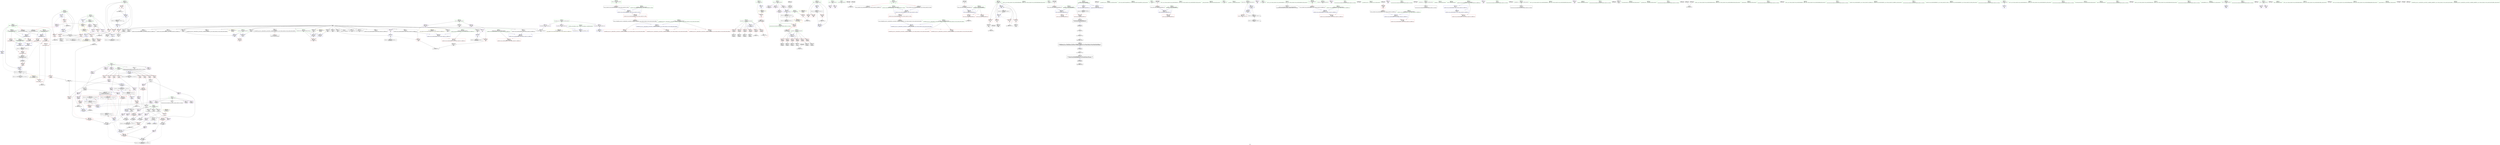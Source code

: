digraph "SVFG" {
	label="SVFG";

	Node0x55e3b2e98030 [shape=record,color=grey,label="{NodeID: 0\nNullPtr}"];
	Node0x55e3b2e98030 -> Node0x55e3b3078500[style=solid];
	Node0x55e3b2e98030 -> Node0x55e3b3078600[style=solid];
	Node0x55e3b2e98030 -> Node0x55e3b30786d0[style=solid];
	Node0x55e3b2e98030 -> Node0x55e3b30787a0[style=solid];
	Node0x55e3b2e98030 -> Node0x55e3b3078870[style=solid];
	Node0x55e3b2e98030 -> Node0x55e3b3078940[style=solid];
	Node0x55e3b2e98030 -> Node0x55e3b3078a10[style=solid];
	Node0x55e3b2e98030 -> Node0x55e3b3078ae0[style=solid];
	Node0x55e3b2e98030 -> Node0x55e3b3078bb0[style=solid];
	Node0x55e3b2e98030 -> Node0x55e3b3078c80[style=solid];
	Node0x55e3b2e98030 -> Node0x55e3b3078d50[style=solid];
	Node0x55e3b2e98030 -> Node0x55e3b3078e20[style=solid];
	Node0x55e3b2e98030 -> Node0x55e3b3078ef0[style=solid];
	Node0x55e3b2e98030 -> Node0x55e3b3078fc0[style=solid];
	Node0x55e3b2e98030 -> Node0x55e3b3079090[style=solid];
	Node0x55e3b2e98030 -> Node0x55e3b3079160[style=solid];
	Node0x55e3b2e98030 -> Node0x55e3b3079230[style=solid];
	Node0x55e3b2e98030 -> Node0x55e3b3079300[style=solid];
	Node0x55e3b2e98030 -> Node0x55e3b307dea0[style=solid];
	Node0x55e3b2e98030 -> Node0x55e3b307df70[style=solid];
	Node0x55e3b2e98030 -> Node0x55e3b3089420[style=solid];
	Node0x55e3b30d9610 [shape=record,color=black,label="{NodeID: 692\n190 = PHI(231, )\n}"];
	Node0x55e3b30d9610 -> Node0x55e3b3086440[style=solid];
	Node0x55e3b30980b0 [shape=record,color=grey,label="{NodeID: 526\n153 = Binary(152, 154, )\n}"];
	Node0x55e3b30980b0 -> Node0x55e3b3089c70[style=solid];
	Node0x55e3b30883f0 [shape=record,color=red,label="{NodeID: 277\n556\<--538\n\<--__lhs.addr\n_ZSteqIcEN9__gnu_cxx11__enable_ifIXsr9__is_charIT_EE7__valueEbE6__typeERKNSt7__cxx1112basic_stringIS2_St11char_traitsIS2_ESaIS2_EEESC_\n}"];
	Node0x55e3b307c020 [shape=record,color=purple,label="{NodeID: 194\n183\<--182\n\<--\n_Z4memoii\n}"];
	Node0x55e3b307c020 -> Node0x55e3b308a080[style=solid];
	Node0x55e3b3079090 [shape=record,color=black,label="{NodeID: 111\n485\<--3\n\<--dummyVal\n_ZStplIcSt11char_traitsIcESaIcEENSt7__cxx1112basic_stringIT_T0_T1_EERKS8_S5_\n}"];
	Node0x55e3b3079090 -> Node0x55e3b308ba80[style=solid];
	Node0x55e3b3077150 [shape=record,color=green,label="{NodeID: 28\n28\<--29\nS\<--S_field_insensitive\nGlob }"];
	Node0x55e3b3077150 -> Node0x55e3b307cc50[style=solid];
	Node0x55e3b3077150 -> Node0x55e3b3089120[style=solid];
	Node0x55e3b30db340 [shape=record,color=black,label="{NodeID: 720\n75 = PHI(173, 409, )\n0th arg _Z4memoii }"];
	Node0x55e3b30db340 -> Node0x55e3b3089520[style=solid];
	Node0x55e3b3089ba0 [shape=record,color=blue,label="{NodeID: 305\n146\<--148\nfirst16\<--add\n_Z4memoii\n}"];
	Node0x55e3b3089ba0 -> Node0x55e3b3088c10[style=dashed];
	Node0x55e3b3089ba0 -> Node0x55e3b30ab020[style=dashed];
	Node0x55e3b3089ba0 -> Node0x55e3b30b2d50[style=dashed];
	Node0x55e3b307d6e0 [shape=record,color=red,label="{NodeID: 222\n131\<--83\n\<--ret\n_Z4memoii\n}"];
	Node0x55e3b307d6e0 -> Node0x55e3b30819d0[style=solid];
	Node0x55e3b307f310 [shape=record,color=black,label="{NodeID: 139\n175\<--174\nidxprom25\<--\n_Z4memoii\n}"];
	Node0x55e3b3079aa0 [shape=record,color=green,label="{NodeID: 56\n269\<--270\nk\<--k_field_insensitive\nmain\n}"];
	Node0x55e3b3079aa0 -> Node0x55e3b3087480[style=solid];
	Node0x55e3b3079aa0 -> Node0x55e3b3087550[style=solid];
	Node0x55e3b3079aa0 -> Node0x55e3b3087620[style=solid];
	Node0x55e3b3079aa0 -> Node0x55e3b30876f0[style=solid];
	Node0x55e3b3079aa0 -> Node0x55e3b308acb0[style=solid];
	Node0x55e3b3079aa0 -> Node0x55e3b308b330[style=solid];
	Node0x55e3b30b8190 [shape=record,color=yellow,style=double,label="{NodeID: 582\n4V_1 = ENCHI(MR_4V_0)\npts\{78 \}\nFun[_Z4memoii]}"];
	Node0x55e3b30b8190 -> Node0x55e3b3086780[style=dashed];
	Node0x55e3b308b260 [shape=record,color=blue,label="{NodeID: 333\n393\<--387\narrayidx30\<--conv28\nmain\n}"];
	Node0x55e3b308b260 -> Node0x55e3b308b260[style=dashed];
	Node0x55e3b308b260 -> Node0x55e3b30af120[style=dashed];
	Node0x55e3b3086e00 [shape=record,color=red,label="{NodeID: 250\n293\<--261\n\<--T\nmain\n}"];
	Node0x55e3b3086e00 -> Node0x55e3b3098cb0[style=solid];
	Node0x55e3b30809d0 [shape=record,color=purple,label="{NodeID: 167\n308\<--17\n\<--_Log\nmain\n}"];
	Node0x55e3b307b3d0 [shape=record,color=green,label="{NodeID: 84\n538\<--539\n__lhs.addr\<--__lhs.addr_field_insensitive\n_ZSteqIcEN9__gnu_cxx11__enable_ifIXsr9__is_charIT_EE7__valueEbE6__typeERKNSt7__cxx1112basic_stringIS2_St11char_traitsIS2_ESaIS2_EEESC_\n}"];
	Node0x55e3b307b3d0 -> Node0x55e3b3088250[style=solid];
	Node0x55e3b307b3d0 -> Node0x55e3b3088320[style=solid];
	Node0x55e3b307b3d0 -> Node0x55e3b30883f0[style=solid];
	Node0x55e3b307b3d0 -> Node0x55e3b308bdc0[style=solid];
	Node0x55e3b2e980c0 [shape=record,color=green,label="{NodeID: 1\n16\<--1\n__dso_handle\<--dummyObj\nGlob }"];
	Node0x55e3b30d97a0 [shape=record,color=black,label="{NodeID: 693\n545 = PHI()\n}"];
	Node0x55e3b30d97a0 -> Node0x55e3b3098e30[style=solid];
	Node0x55e3b30b9ad0 [shape=record,color=yellow,style=double,label="{NodeID: 610\n2V_1 = ENCHI(MR_2V_0)\npts\{25 \}\nFun[main]|{|<s1>37}}"];
	Node0x55e3b30b9ad0 -> Node0x55e3b307cb80[style=dashed];
	Node0x55e3b30b9ad0:s1 -> Node0x55e3b30a9f00[style=dashed,color=red];
	Node0x55e3b3098230 [shape=record,color=grey,label="{NodeID: 527\n158 = cmp(157, 24, )\n}"];
	Node0x55e3b30884c0 [shape=record,color=red,label="{NodeID: 278\n546\<--540\n\<--__rhs.addr\n_ZSteqIcEN9__gnu_cxx11__enable_ifIXsr9__is_charIT_EE7__valueEbE6__typeERKNSt7__cxx1112basic_stringIS2_St11char_traitsIS2_ESaIS2_EEESC_\n}"];
	Node0x55e3b307c0f0 [shape=record,color=purple,label="{NodeID: 195\n186\<--182\n\<--\n_Z4memoii\n}"];
	Node0x55e3b307c0f0 -> Node0x55e3b308a150[style=solid];
	Node0x55e3b3079160 [shape=record,color=black,label="{NodeID: 112\n487\<--3\n\<--dummyVal\n_ZStplIcSt11char_traitsIcESaIcEENSt7__cxx1112basic_stringIT_T0_T1_EERKS8_S5_\n}"];
	Node0x55e3b3079160 -> Node0x55e3b308bb50[style=solid];
	Node0x55e3b3077250 [shape=record,color=green,label="{NodeID: 29\n30\<--31\nmoves\<--moves_field_insensitive\nGlob }"];
	Node0x55e3b3077250 -> Node0x55e3b3080aa0[style=solid];
	Node0x55e3b3077250 -> Node0x55e3b3080b70[style=solid];
	Node0x55e3b3077250 -> Node0x55e3b3080c40[style=solid];
	Node0x55e3b3077250 -> Node0x55e3b3080d10[style=solid];
	Node0x55e3b30db5b0 [shape=record,color=black,label="{NodeID: 721\n76 = PHI(180, 24, )\n1st arg _Z4memoii }"];
	Node0x55e3b30db5b0 -> Node0x55e3b30895f0[style=solid];
	Node0x55e3b3089c70 [shape=record,color=blue,label="{NodeID: 306\n151\<--153\nsecond17\<--add18\n_Z4memoii\n}"];
	Node0x55e3b3089c70 -> Node0x55e3b3088ce0[style=dashed];
	Node0x55e3b3089c70 -> Node0x55e3b30ab520[style=dashed];
	Node0x55e3b3089c70 -> Node0x55e3b30b3250[style=dashed];
	Node0x55e3b307d7b0 [shape=record,color=red,label="{NodeID: 223\n134\<--83\n\<--ret\n_Z4memoii\n}"];
	Node0x55e3b307d7b0 -> Node0x55e3b3081aa0[style=solid];
	Node0x55e3b307f3e0 [shape=record,color=black,label="{NodeID: 140\n178\<--177\nidxprom27\<--\n_Z4memoii\n}"];
	Node0x55e3b3079b70 [shape=record,color=green,label="{NodeID: 57\n271\<--272\nnx\<--nx_field_insensitive\nmain\n|{<s0>22|<s1>27}}"];
	Node0x55e3b3079b70:s0 -> Node0x55e3b30dba60[style=solid,color=red];
	Node0x55e3b3079b70:s1 -> Node0x55e3b30db840[style=solid,color=red];
	Node0x55e3b308b330 [shape=record,color=blue,label="{NodeID: 334\n269\<--398\nk\<--inc\nmain\n}"];
	Node0x55e3b308b330 -> Node0x55e3b3087480[style=dashed];
	Node0x55e3b308b330 -> Node0x55e3b3087550[style=dashed];
	Node0x55e3b308b330 -> Node0x55e3b3087620[style=dashed];
	Node0x55e3b308b330 -> Node0x55e3b30876f0[style=dashed];
	Node0x55e3b308b330 -> Node0x55e3b308acb0[style=dashed];
	Node0x55e3b308b330 -> Node0x55e3b308b330[style=dashed];
	Node0x55e3b308b330 -> Node0x55e3b30b0020[style=dashed];
	Node0x55e3b3086ed0 [shape=record,color=red,label="{NodeID: 251\n292\<--263\n\<--kase\nmain\n}"];
	Node0x55e3b3086ed0 -> Node0x55e3b3098cb0[style=solid];
	Node0x55e3b3080aa0 [shape=record,color=purple,label="{NodeID: 168\n176\<--30\narrayidx26\<--moves\n_Z4memoii\n}"];
	Node0x55e3b307b4a0 [shape=record,color=green,label="{NodeID: 85\n540\<--541\n__rhs.addr\<--__rhs.addr_field_insensitive\n_ZSteqIcEN9__gnu_cxx11__enable_ifIXsr9__is_charIT_EE7__valueEbE6__typeERKNSt7__cxx1112basic_stringIS2_St11char_traitsIS2_ESaIS2_EEESC_\n}"];
	Node0x55e3b307b4a0 -> Node0x55e3b30884c0[style=solid];
	Node0x55e3b307b4a0 -> Node0x55e3b3088590[style=solid];
	Node0x55e3b307b4a0 -> Node0x55e3b308be90[style=solid];
	Node0x55e3b305be30 [shape=record,color=green,label="{NodeID: 2\n24\<--1\n\<--dummyObj\nCan only get source location for instruction, argument, global var or function.|{<s0>37}}"];
	Node0x55e3b305be30:s0 -> Node0x55e3b30db5b0[style=solid,color=red];
	Node0x55e3b30d9870 [shape=record,color=black,label="{NodeID: 694\n547 = PHI()\n}"];
	Node0x55e3b30d9870 -> Node0x55e3b3098e30[style=solid];
	Node0x55e3b30b9be0 [shape=record,color=yellow,style=double,label="{NodeID: 611\n41V_1 = ENCHI(MR_41V_0)\npts\{29 \}\nFun[main]}"];
	Node0x55e3b30b9be0 -> Node0x55e3b307cc50[style=dashed];
	Node0x55e3b30983b0 [shape=record,color=grey,label="{NodeID: 528\n588 = cmp(587, 327, )\n}"];
	Node0x55e3b3088590 [shape=record,color=red,label="{NodeID: 279\n554\<--540\n\<--__rhs.addr\n_ZSteqIcEN9__gnu_cxx11__enable_ifIXsr9__is_charIT_EE7__valueEbE6__typeERKNSt7__cxx1112basic_stringIS2_St11char_traitsIS2_ESaIS2_EEESC_\n}"];
	Node0x55e3b307c1c0 [shape=record,color=purple,label="{NodeID: 196\n201\<--200\nsecond34\<--\n_Z4memoii\n}"];
	Node0x55e3b307c1c0 -> Node0x55e3b30865e0[style=solid];
	Node0x55e3b307c1c0 -> Node0x55e3b308a2f0[style=solid];
	Node0x55e3b3079230 [shape=record,color=black,label="{NodeID: 113\n496\<--3\nlpad.val\<--dummyVal\n_ZStplIcSt11char_traitsIcESaIcEENSt7__cxx1112basic_stringIT_T0_T1_EERKS8_S5_\n}"];
	Node0x55e3b3077350 [shape=record,color=green,label="{NodeID: 30\n40\<--44\nllvm.global_ctors\<--llvm.global_ctors_field_insensitive\nGlob }"];
	Node0x55e3b3077350 -> Node0x55e3b30811f0[style=solid];
	Node0x55e3b3077350 -> Node0x55e3b30812f0[style=solid];
	Node0x55e3b3077350 -> Node0x55e3b30813f0[style=solid];
	Node0x55e3b30db730 [shape=record,color=black,label="{NodeID: 722\n507 = PHI(277, )\n0th arg _ZStneIcSt11char_traitsIcESaIcEEbRKNSt7__cxx1112basic_stringIT_T0_T1_EESA_ }"];
	Node0x55e3b30db730 -> Node0x55e3b308bc20[style=solid];
	Node0x55e3b30af120 [shape=record,color=black,label="{NodeID: 556\nMR_22V_3 = PHI(MR_22V_4, MR_22V_2, )\npts\{310000 \}\n|{|<s3>37}}"];
	Node0x55e3b30af120 -> Node0x55e3b308b260[style=dashed];
	Node0x55e3b30af120 -> Node0x55e3b30af120[style=dashed];
	Node0x55e3b30af120 -> Node0x55e3b30b0a20[style=dashed];
	Node0x55e3b30af120:s3 -> Node0x55e3b30b8970[style=dashed,color=red];
	Node0x55e3b3089d40 [shape=record,color=blue, style = dotted,label="{NodeID: 307\n634\<--636\noffset_0\<--dummyVal\n_Z4memoii\n}"];
	Node0x55e3b3089d40 -> Node0x55e3b30aba20[style=dashed];
	Node0x55e3b307d880 [shape=record,color=red,label="{NodeID: 224\n145\<--83\n\<--ret\n_Z4memoii\n}"];
	Node0x55e3b307d880 -> Node0x55e3b3081b70[style=solid];
	Node0x55e3b307f4b0 [shape=record,color=black,label="{NodeID: 141\n198\<--197\nconv33\<--\n_Z4memoii\n}"];
	Node0x55e3b307f4b0 -> Node0x55e3b3097630[style=solid];
	Node0x55e3b3079c40 [shape=record,color=green,label="{NodeID: 58\n273\<--274\nexn.slot\<--exn.slot_field_insensitive\nmain\n}"];
	Node0x55e3b3079c40 -> Node0x55e3b30877c0[style=solid];
	Node0x55e3b3079c40 -> Node0x55e3b308af20[style=solid];
	Node0x55e3b3079c40 -> Node0x55e3b308b0c0[style=solid];
	Node0x55e3b308b400 [shape=record,color=blue,label="{NodeID: 335\n265\<--404\ni\<--inc32\nmain\n}"];
	Node0x55e3b308b400 -> Node0x55e3b3087140[style=dashed];
	Node0x55e3b308b400 -> Node0x55e3b3087210[style=dashed];
	Node0x55e3b308b400 -> Node0x55e3b30872e0[style=dashed];
	Node0x55e3b308b400 -> Node0x55e3b30873b0[style=dashed];
	Node0x55e3b308b400 -> Node0x55e3b308b400[style=dashed];
	Node0x55e3b308b400 -> Node0x55e3b30afb20[style=dashed];
	Node0x55e3b3086fa0 [shape=record,color=red,label="{NodeID: 252\n418\<--263\n\<--kase\nmain\n}"];
	Node0x55e3b3080b70 [shape=record,color=purple,label="{NodeID: 169\n179\<--30\narrayidx28\<--moves\n_Z4memoii\n}"];
	Node0x55e3b3080b70 -> Node0x55e3b3086370[style=solid];
	Node0x55e3b307b570 [shape=record,color=green,label="{NodeID: 86\n552\<--553\n_ZNKSt7__cxx1112basic_stringIcSt11char_traitsIcESaIcEE4dataEv\<--_ZNKSt7__cxx1112basic_stringIcSt11char_traitsIcESaIcEE4dataEv_field_insensitive\n}"];
	Node0x55e3b3075490 [shape=record,color=green,label="{NodeID: 3\n32\<--1\n.str\<--dummyObj\nGlob }"];
	Node0x55e3b30d9940 [shape=record,color=black,label="{NodeID: 695\n551 = PHI()\n|{<s0>49}}"];
	Node0x55e3b30d9940:s0 -> Node0x55e3b30dc3b0[style=solid,color=red];
	Node0x55e3b3098530 [shape=record,color=grey,label="{NodeID: 529\n170 = cmp(168, 169, )\n}"];
	Node0x55e3b3088660 [shape=record,color=red,label="{NodeID: 280\n600\<--576\n\<--retval\n_ZNSt11char_traitsIcE7compareEPKcS2_m\n}"];
	Node0x55e3b3088660 -> Node0x55e3b3080010[style=solid];
	Node0x55e3b307c290 [shape=record,color=purple,label="{NodeID: 197\n212\<--211\nfirst36\<--\n_Z4memoii\n}"];
	Node0x55e3b307c290 -> Node0x55e3b30866b0[style=solid];
	Node0x55e3b307c290 -> Node0x55e3b308a490[style=solid];
	Node0x55e3b3079300 [shape=record,color=black,label="{NodeID: 114\n497\<--3\nlpad.val1\<--dummyVal\n_ZStplIcSt11char_traitsIcESaIcEENSt7__cxx1112basic_stringIT_T0_T1_EERKS8_S5_\n}"];
	Node0x55e3b3077450 [shape=record,color=green,label="{NodeID: 31\n45\<--46\n__cxx_global_var_init\<--__cxx_global_var_init_field_insensitive\n}"];
	Node0x55e3b30db840 [shape=record,color=black,label="{NodeID: 723\n508 = PHI(271, )\n1st arg _ZStneIcSt11char_traitsIcESaIcEEbRKNSt7__cxx1112basic_stringIT_T0_T1_EESA_ }"];
	Node0x55e3b30db840 -> Node0x55e3b308bcf0[style=solid];
	Node0x55e3b30af620 [shape=record,color=black,label="{NodeID: 557\nMR_47V_3 = PHI(MR_47V_4, MR_47V_2, )\npts\{264 \}\n}"];
	Node0x55e3b30af620 -> Node0x55e3b3086ed0[style=dashed];
	Node0x55e3b30af620 -> Node0x55e3b3086fa0[style=dashed];
	Node0x55e3b30af620 -> Node0x55e3b3087070[style=dashed];
	Node0x55e3b30af620 -> Node0x55e3b308b670[style=dashed];
	Node0x55e3b3089e10 [shape=record,color=blue, style = dotted,label="{NodeID: 308\n637\<--639\noffset_1\<--dummyVal\n_Z4memoii\n}"];
	Node0x55e3b3089e10 -> Node0x55e3b30abf20[style=dashed];
	Node0x55e3b307d950 [shape=record,color=red,label="{NodeID: 225\n150\<--83\n\<--ret\n_Z4memoii\n}"];
	Node0x55e3b307d950 -> Node0x55e3b3081c40[style=solid];
	Node0x55e3b307f580 [shape=record,color=black,label="{NodeID: 142\n218\<--216\n\<--\n_Z4memoii\n}"];
	Node0x55e3b307f580 -> Node0x55e3b307c500[style=solid];
	Node0x55e3b307f580 -> Node0x55e3b307c5d0[style=solid];
	Node0x55e3b3079d10 [shape=record,color=green,label="{NodeID: 59\n275\<--276\nehselector.slot\<--ehselector.slot_field_insensitive\nmain\n}"];
	Node0x55e3b3079d10 -> Node0x55e3b3087890[style=solid];
	Node0x55e3b3079d10 -> Node0x55e3b308aff0[style=solid];
	Node0x55e3b3079d10 -> Node0x55e3b308b190[style=solid];
	Node0x55e3b308b4d0 [shape=record,color=blue,label="{NodeID: 336\n412\<--413\n\<--\nmain\n}"];
	Node0x55e3b308b4d0 -> Node0x55e3b3087b00[style=dashed];
	Node0x55e3b308b4d0 -> Node0x55e3b30b0f20[style=dashed];
	Node0x55e3b3087070 [shape=record,color=red,label="{NodeID: 253\n430\<--263\n\<--kase\nmain\n}"];
	Node0x55e3b3087070 -> Node0x55e3b3097db0[style=solid];
	Node0x55e3b3080c40 [shape=record,color=purple,label="{NodeID: 170\n390\<--30\narrayidx\<--moves\nmain\n}"];
	Node0x55e3b307b670 [shape=record,color=green,label="{NodeID: 87\n559\<--560\n_ZNSt11char_traitsIcE7compareEPKcS2_m\<--_ZNSt11char_traitsIcE7compareEPKcS2_m_field_insensitive\n}"];
	Node0x55e3b3075520 [shape=record,color=green,label="{NodeID: 4\n34\<--1\n.str.2\<--dummyObj\nGlob }"];
	Node0x55e3b30d9a10 [shape=record,color=black,label="{NodeID: 696\n555 = PHI()\n|{<s0>49}}"];
	Node0x55e3b30d9a10:s0 -> Node0x55e3b30dc4c0[style=solid,color=red];
	Node0x55e3b30b9da0 [shape=record,color=yellow,style=double,label="{NodeID: 613\n45V_1 = ENCHI(MR_45V_0)\npts\{262 \}\nFun[main]}"];
	Node0x55e3b30b9da0 -> Node0x55e3b3086e00[style=dashed];
	Node0x55e3b30986b0 [shape=record,color=grey,label="{NodeID: 530\n100 = cmp(99, 24, )\n}"];
	Node0x55e3b3088730 [shape=record,color=red,label="{NodeID: 281\n592\<--578\n\<--__s1.addr\n_ZNSt11char_traitsIcE7compareEPKcS2_m\n}"];
	Node0x55e3b307c360 [shape=record,color=purple,label="{NodeID: 198\n640\<--217\noffset_0\<--\n}"];
	Node0x55e3b307c360 -> Node0x55e3b308a560[style=solid];
	Node0x55e3b307dea0 [shape=record,color=black,label="{NodeID: 115\n566\<--3\n\<--dummyVal\n_ZSteqIcEN9__gnu_cxx11__enable_ifIXsr9__is_charIT_EE7__valueEbE6__typeERKNSt7__cxx1112basic_stringIS2_St11char_traitsIS2_ESaIS2_EEESC_\n}"];
	Node0x55e3b3077550 [shape=record,color=green,label="{NodeID: 32\n49\<--50\n_ZNSt7__cxx1112basic_stringIcSt11char_traitsIcESaIcEEC1Ev\<--_ZNSt7__cxx1112basic_stringIcSt11char_traitsIcESaIcEEC1Ev_field_insensitive\n}"];
	Node0x55e3b30db950 [shape=record,color=black,label="{NodeID: 724\n605 = PHI(567, )\n0th arg __clang_call_terminate }"];
	Node0x55e3b30afb20 [shape=record,color=black,label="{NodeID: 558\nMR_49V_2 = PHI(MR_49V_4, MR_49V_1, )\npts\{266 \}\n}"];
	Node0x55e3b30afb20 -> Node0x55e3b308abe0[style=dashed];
	Node0x55e3b3089ee0 [shape=record,color=blue,label="{NodeID: 309\n85\<--24\nmaxF\<--\n_Z4memoii\n}"];
	Node0x55e3b3089ee0 -> Node0x55e3b30b1e50[style=dashed];
	Node0x55e3b307da20 [shape=record,color=red,label="{NodeID: 226\n160\<--83\n\<--ret\n_Z4memoii\n}"];
	Node0x55e3b307da20 -> Node0x55e3b307f240[style=solid];
	Node0x55e3b307f650 [shape=record,color=black,label="{NodeID: 143\n74\<--222\n_Z4memoii_ret\<--\n_Z4memoii\n|{<s0>8|<s1>37}}"];
	Node0x55e3b307f650:s0 -> Node0x55e3b30d94b0[style=solid,color=blue];
	Node0x55e3b307f650:s1 -> Node0x55e3b30dab80[style=solid,color=blue];
	Node0x55e3b3079de0 [shape=record,color=green,label="{NodeID: 60\n277\<--278\nref.tmp\<--ref.tmp_field_insensitive\nmain\n|{<s0>27}}"];
	Node0x55e3b3079de0:s0 -> Node0x55e3b30db730[style=solid,color=red];
	Node0x55e3b308b5a0 [shape=record,color=blue,label="{NodeID: 337\n415\<--416\n\<--\nmain\n}"];
	Node0x55e3b308b5a0 -> Node0x55e3b3087bd0[style=dashed];
	Node0x55e3b308b5a0 -> Node0x55e3b30b1420[style=dashed];
	Node0x55e3b3087140 [shape=record,color=red,label="{NodeID: 254\n319\<--265\n\<--i\nmain\n}"];
	Node0x55e3b3087140 -> Node0x55e3b307f8c0[style=solid];
	Node0x55e3b3080d10 [shape=record,color=purple,label="{NodeID: 171\n393\<--30\narrayidx30\<--moves\nmain\n}"];
	Node0x55e3b3080d10 -> Node0x55e3b308b260[style=solid];
	Node0x55e3b307b770 [shape=record,color=green,label="{NodeID: 88\n569\<--570\n__clang_call_terminate\<--__clang_call_terminate_field_insensitive\n}"];
	Node0x55e3b30755b0 [shape=record,color=green,label="{NodeID: 5\n36\<--1\n.str.3\<--dummyObj\nGlob }"];
	Node0x55e3b30d9b10 [shape=record,color=black,label="{NodeID: 697\n557 = PHI()\n|{<s0>49}}"];
	Node0x55e3b30d9b10:s0 -> Node0x55e3b30dc5d0[style=solid,color=red];
	Node0x55e3b3098830 [shape=record,color=grey,label="{NodeID: 531\n246 = cmp(243, 245, )\n}"];
	Node0x55e3b3088800 [shape=record,color=red,label="{NodeID: 282\n593\<--580\n\<--__s2.addr\n_ZNSt11char_traitsIcE7compareEPKcS2_m\n}"];
	Node0x55e3b307c430 [shape=record,color=purple,label="{NodeID: 199\n643\<--217\noffset_1\<--\n}"];
	Node0x55e3b307c430 -> Node0x55e3b308a630[style=solid];
	Node0x55e3b307df70 [shape=record,color=black,label="{NodeID: 116\n567\<--3\n\<--dummyVal\n_ZSteqIcEN9__gnu_cxx11__enable_ifIXsr9__is_charIT_EE7__valueEbE6__typeERKNSt7__cxx1112basic_stringIS2_St11char_traitsIS2_ESaIS2_EEESC_\n|{<s0>50}}"];
	Node0x55e3b307df70:s0 -> Node0x55e3b30db950[style=solid,color=red];
	Node0x55e3b3077650 [shape=record,color=green,label="{NodeID: 33\n54\<--55\n__cxa_atexit\<--__cxa_atexit_field_insensitive\n}"];
	Node0x55e3b30dba60 [shape=record,color=black,label="{NodeID: 725\n457 = PHI(271, )\n0th arg _ZStplIcSt11char_traitsIcESaIcEENSt7__cxx1112basic_stringIT_T0_T1_EERKS8_S5_ }"];
	Node0x55e3b30b0020 [shape=record,color=black,label="{NodeID: 559\nMR_51V_2 = PHI(MR_51V_3, MR_51V_1, )\npts\{270 \}\n}"];
	Node0x55e3b30b0020 -> Node0x55e3b308acb0[style=dashed];
	Node0x55e3b30b0020 -> Node0x55e3b30b0020[style=dashed];
	Node0x55e3b3089fb0 [shape=record,color=blue,label="{NodeID: 310\n87\<--24\nk\<--\n_Z4memoii\n}"];
	Node0x55e3b3089fb0 -> Node0x55e3b3085ed0[style=dashed];
	Node0x55e3b3089fb0 -> Node0x55e3b3085f60[style=dashed];
	Node0x55e3b3089fb0 -> Node0x55e3b3086030[style=dashed];
	Node0x55e3b3089fb0 -> Node0x55e3b308a3c0[style=dashed];
	Node0x55e3b3089fb0 -> Node0x55e3b30aa620[style=dashed];
	Node0x55e3b307daf0 [shape=record,color=red,label="{NodeID: 227\n200\<--83\n\<--ret\n_Z4memoii\n}"];
	Node0x55e3b307daf0 -> Node0x55e3b307c1c0[style=solid];
	Node0x55e3b307f720 [shape=record,color=black,label="{NodeID: 144\n231\<--254\n_ZSt3maxIiERKT_S2_S2__ret\<--\n_ZSt3maxIiERKT_S2_S2_\n|{<s0>9}}"];
	Node0x55e3b307f720:s0 -> Node0x55e3b30d9610[style=solid,color=blue];
	Node0x55e3b3079eb0 [shape=record,color=green,label="{NodeID: 61\n279\<--280\ncleanup.cond\<--cleanup.cond_field_insensitive\nmain\n}"];
	Node0x55e3b3079eb0 -> Node0x55e3b3087960[style=solid];
	Node0x55e3b3079eb0 -> Node0x55e3b308ad80[style=solid];
	Node0x55e3b3079eb0 -> Node0x55e3b308ae50[style=solid];
	Node0x55e3b308b670 [shape=record,color=blue,label="{NodeID: 338\n263\<--431\nkase\<--inc38\nmain\n}"];
	Node0x55e3b308b670 -> Node0x55e3b30af620[style=dashed];
	Node0x55e3b3087210 [shape=record,color=red,label="{NodeID: 255\n324\<--265\n\<--i\nmain\n}"];
	Node0x55e3b3087210 -> Node0x55e3b307f990[style=solid];
	Node0x55e3b3080de0 [shape=record,color=purple,label="{NodeID: 172\n286\<--32\n\<--.str\nmain\n}"];
	Node0x55e3b307b870 [shape=record,color=green,label="{NodeID: 89\n576\<--577\nretval\<--retval_field_insensitive\n_ZNSt11char_traitsIcE7compareEPKcS2_m\n}"];
	Node0x55e3b307b870 -> Node0x55e3b3088660[style=solid];
	Node0x55e3b307b870 -> Node0x55e3b308c1d0[style=solid];
	Node0x55e3b307b870 -> Node0x55e3b308c2a0[style=solid];
	Node0x55e3b3075640 [shape=record,color=green,label="{NodeID: 6\n38\<--1\n.str.4\<--dummyObj\nGlob }"];
	Node0x55e3b30d9c10 [shape=record,color=black,label="{NodeID: 698\n140 = PHI()\n}"];
	Node0x55e3b30d9c10 -> Node0x55e3b3098fb0[style=solid];
	Node0x55e3b30989b0 [shape=record,color=grey,label="{NodeID: 532\n561 = cmp(558, 24, )\n}"];
	Node0x55e3b30989b0 -> Node0x55e3b30974b0[style=solid];
	Node0x55e3b30888d0 [shape=record,color=red,label="{NodeID: 283\n587\<--582\n\<--__n.addr\n_ZNSt11char_traitsIcE7compareEPKcS2_m\n}"];
	Node0x55e3b30888d0 -> Node0x55e3b30983b0[style=solid];
	Node0x55e3b307c500 [shape=record,color=purple,label="{NodeID: 200\n641\<--218\noffset_0\<--\n}"];
	Node0x55e3b307c500 -> Node0x55e3b3088db0[style=solid];
	Node0x55e3b307e040 [shape=record,color=black,label="{NodeID: 117\n5\<--4\n\<--vs\nCan only get source location for instruction, argument, global var or function.}"];
	Node0x55e3b3077750 [shape=record,color=green,label="{NodeID: 34\n53\<--59\n_ZNSt7__cxx1112basic_stringIcSt11char_traitsIcESaIcEED1Ev\<--_ZNSt7__cxx1112basic_stringIcSt11char_traitsIcESaIcEED1Ev_field_insensitive\n}"];
	Node0x55e3b3077750 -> Node0x55e3b307e510[style=solid];
	Node0x55e3b30dbd50 [shape=record,color=black,label="{NodeID: 726\n458 = PHI(267, )\n1st arg _ZStplIcSt11char_traitsIcESaIcEENSt7__cxx1112basic_stringIT_T0_T1_EERKS8_S5_ }"];
	Node0x55e3b30dbd50 -> Node0x55e3b308b740[style=solid];
	Node0x55e3b30b0520 [shape=record,color=black,label="{NodeID: 560\nMR_57V_2 = PHI(MR_57V_3, MR_57V_1, )\npts\{280 \}\n}"];
	Node0x55e3b30b0520 -> Node0x55e3b30ad820[style=dashed];
	Node0x55e3b30b0520 -> Node0x55e3b30b0520[style=dashed];
	Node0x55e3b308a080 [shape=record,color=blue,label="{NodeID: 311\n183\<--184\n\<--\n_Z4memoii\n|{|<s3>9}}"];
	Node0x55e3b308a080 -> Node0x55e3b3086440[style=dashed];
	Node0x55e3b308a080 -> Node0x55e3b308a080[style=dashed];
	Node0x55e3b308a080 -> Node0x55e3b30ac420[style=dashed];
	Node0x55e3b308a080:s3 -> Node0x55e3b30b9720[style=dashed,color=red];
	Node0x55e3b307dbc0 [shape=record,color=red,label="{NodeID: 228\n211\<--83\n\<--ret\n_Z4memoii\n}"];
	Node0x55e3b307dbc0 -> Node0x55e3b307c290[style=solid];
	Node0x55e3b307f7f0 [shape=record,color=black,label="{NodeID: 145\n411\<--283\n\<--solve\nmain\n}"];
	Node0x55e3b307f7f0 -> Node0x55e3b307c840[style=solid];
	Node0x55e3b307f7f0 -> Node0x55e3b307c910[style=solid];
	Node0x55e3b3079f80 [shape=record,color=green,label="{NodeID: 62\n281\<--282\nref.tmp24\<--ref.tmp24_field_insensitive\nmain\n}"];
	Node0x55e3b308b740 [shape=record,color=blue,label="{NodeID: 339\n460\<--458\n__lhs.addr\<--__lhs\n_ZStplIcSt11char_traitsIcESaIcEENSt7__cxx1112basic_stringIT_T0_T1_EERKS8_S5_\n}"];
	Node0x55e3b308b740 -> Node0x55e3b3087ca0[style=dashed];
	Node0x55e3b30872e0 [shape=record,color=red,label="{NodeID: 256\n388\<--265\n\<--i\nmain\n}"];
	Node0x55e3b30872e0 -> Node0x55e3b307fc00[style=solid];
	Node0x55e3b3080eb0 [shape=record,color=purple,label="{NodeID: 173\n296\<--34\n\<--.str.2\nmain\n}"];
	Node0x55e3b307b940 [shape=record,color=green,label="{NodeID: 90\n578\<--579\n__s1.addr\<--__s1.addr_field_insensitive\n_ZNSt11char_traitsIcE7compareEPKcS2_m\n}"];
	Node0x55e3b307b940 -> Node0x55e3b3088730[style=solid];
	Node0x55e3b307b940 -> Node0x55e3b308bf60[style=solid];
	Node0x55e3b3075e80 [shape=record,color=green,label="{NodeID: 7\n41\<--1\n\<--dummyObj\nCan only get source location for instruction, argument, global var or function.}"];
	Node0x55e3b30d9d10 [shape=record,color=black,label="{NodeID: 699\n287 = PHI()\n}"];
	Node0x55e3b3098b30 [shape=record,color=grey,label="{NodeID: 533\n322 = cmp(320, 321, )\n}"];
	Node0x55e3b30889a0 [shape=record,color=red,label="{NodeID: 284\n594\<--582\n\<--__n.addr\n_ZNSt11char_traitsIcE7compareEPKcS2_m\n}"];
	Node0x55e3b307c5d0 [shape=record,color=purple,label="{NodeID: 201\n644\<--218\noffset_1\<--\n}"];
	Node0x55e3b307c5d0 -> Node0x55e3b3088e80[style=solid];
	Node0x55e3b307e140 [shape=record,color=black,label="{NodeID: 118\n8\<--7\n\<--dp\nCan only get source location for instruction, argument, global var or function.}"];
	Node0x55e3b3077850 [shape=record,color=green,label="{NodeID: 35\n66\<--67\n__cxx_global_var_init.1\<--__cxx_global_var_init.1_field_insensitive\n}"];
	Node0x55e3b30dbe60 [shape=record,color=black,label="{NodeID: 727\n459 = PHI(341, )\n2nd arg _ZStplIcSt11char_traitsIcESaIcEENSt7__cxx1112basic_stringIT_T0_T1_EERKS8_S5_ }"];
	Node0x55e3b30dbe60 -> Node0x55e3b308b810[style=solid];
	Node0x55e3b30b0a20 [shape=record,color=black,label="{NodeID: 561\nMR_22V_2 = PHI(MR_22V_3, MR_22V_1, )\npts\{310000 \}\n}"];
	Node0x55e3b30b0a20 -> Node0x55e3b30af120[style=dashed];
	Node0x55e3b308a150 [shape=record,color=blue,label="{NodeID: 312\n186\<--187\n\<--\n_Z4memoii\n}"];
	Node0x55e3b308a150 -> Node0x55e3b3086510[style=dashed];
	Node0x55e3b308a150 -> Node0x55e3b308a150[style=dashed];
	Node0x55e3b308a150 -> Node0x55e3b30ac920[style=dashed];
	Node0x55e3b307dc90 [shape=record,color=red,label="{NodeID: 229\n216\<--83\n\<--ret\n_Z4memoii\n}"];
	Node0x55e3b307dc90 -> Node0x55e3b307f580[style=solid];
	Node0x55e3b307f8c0 [shape=record,color=black,label="{NodeID: 146\n320\<--319\nconv\<--\nmain\n}"];
	Node0x55e3b307f8c0 -> Node0x55e3b3098b30[style=solid];
	Node0x55e3b307a050 [shape=record,color=green,label="{NodeID: 63\n283\<--284\nsolve\<--solve_field_insensitive\nmain\n}"];
	Node0x55e3b307a050 -> Node0x55e3b307f7f0[style=solid];
	Node0x55e3b307a050 -> Node0x55e3b307c6a0[style=solid];
	Node0x55e3b307a050 -> Node0x55e3b307c770[style=solid];
	Node0x55e3b308b810 [shape=record,color=blue,label="{NodeID: 340\n462\<--459\n__rhs.addr\<--__rhs\n_ZStplIcSt11char_traitsIcESaIcEENSt7__cxx1112basic_stringIT_T0_T1_EERKS8_S5_\n}"];
	Node0x55e3b308b810 -> Node0x55e3b3087d70[style=dashed];
	Node0x55e3b30873b0 [shape=record,color=red,label="{NodeID: 257\n403\<--265\n\<--i\nmain\n}"];
	Node0x55e3b30873b0 -> Node0x55e3b30971b0[style=solid];
	Node0x55e3b3080f80 [shape=record,color=purple,label="{NodeID: 174\n298\<--36\n\<--.str.3\nmain\n}"];
	Node0x55e3b307ba10 [shape=record,color=green,label="{NodeID: 91\n580\<--581\n__s2.addr\<--__s2.addr_field_insensitive\n_ZNSt11char_traitsIcE7compareEPKcS2_m\n}"];
	Node0x55e3b307ba10 -> Node0x55e3b3088800[style=solid];
	Node0x55e3b307ba10 -> Node0x55e3b308c030[style=solid];
	Node0x55e3b3075f10 [shape=record,color=green,label="{NodeID: 8\n111\<--1\n\<--dummyObj\nCan only get source location for instruction, argument, global var or function.}"];
	Node0x55e3b30d9de0 [shape=record,color=black,label="{NodeID: 700\n297 = PHI()\n}"];
	Node0x55e3b30ba120 [shape=record,color=yellow,style=double,label="{NodeID: 617\n53V_1 = ENCHI(MR_53V_0)\npts\{274 \}\nFun[main]}"];
	Node0x55e3b30ba120 -> Node0x55e3b308af20[style=dashed];
	Node0x55e3b30ba120 -> Node0x55e3b308b0c0[style=dashed];
	Node0x55e3b3098cb0 [shape=record,color=grey,label="{NodeID: 534\n294 = cmp(292, 293, )\n}"];
	Node0x55e3b3088a70 [shape=record,color=red,label="{NodeID: 285\n630\<--629\ndummyVal\<--offset_0\n_Z4memoii\n}"];
	Node0x55e3b3088a70 -> Node0x55e3b30896c0[style=solid];
	Node0x55e3b307c6a0 [shape=record,color=purple,label="{NodeID: 202\n419\<--283\nfirst\<--solve\nmain\n}"];
	Node0x55e3b307c6a0 -> Node0x55e3b3087b00[style=solid];
	Node0x55e3b307e240 [shape=record,color=black,label="{NodeID: 119\n14\<--13\n\<--_Z3KeyB5cxx11\nCan only get source location for instruction, argument, global var or function.}"];
	Node0x55e3b3077950 [shape=record,color=green,label="{NodeID: 36\n72\<--73\n_Z4memoii\<--_Z4memoii_field_insensitive\n}"];
	Node0x55e3b30dbf70 [shape=record,color=black,label="{NodeID: 728\n232 = PHI(85, )\n0th arg _ZSt3maxIiERKT_S2_S2_ }"];
	Node0x55e3b30dbf70 -> Node0x55e3b308a700[style=solid];
	Node0x55e3b30b0f20 [shape=record,color=black,label="{NodeID: 562\nMR_60V_2 = PHI(MR_60V_3, MR_60V_1, )\npts\{2840000 \}\n}"];
	Node0x55e3b30b0f20 -> Node0x55e3b308b4d0[style=dashed];
	Node0x55e3b308a220 [shape=record,color=blue,label="{NodeID: 313\n85\<--193\nmaxF\<--\n_Z4memoii\n}"];
	Node0x55e3b308a220 -> Node0x55e3b30b1e50[style=dashed];
	Node0x55e3b307dd60 [shape=record,color=red,label="{NodeID: 230\n210\<--85\n\<--maxF\n_Z4memoii\n}"];
	Node0x55e3b307dd60 -> Node0x55e3b30977b0[style=solid];
	Node0x55e3b307f990 [shape=record,color=black,label="{NodeID: 147\n325\<--324\nconv10\<--\nmain\n}"];
	Node0x55e3b307a120 [shape=record,color=green,label="{NodeID: 64\n288\<--289\nscanf\<--scanf_field_insensitive\n}"];
	Node0x55e3b308b8e0 [shape=record,color=blue,label="{NodeID: 341\n464\<--112\nnrvo\<--\n_ZStplIcSt11char_traitsIcESaIcEENSt7__cxx1112basic_stringIT_T0_T1_EERKS8_S5_\n}"];
	Node0x55e3b308b8e0 -> Node0x55e3b308b9b0[style=dashed];
	Node0x55e3b3087480 [shape=record,color=red,label="{NodeID: 258\n332\<--269\n\<--k\nmain\n}"];
	Node0x55e3b3087480 -> Node0x55e3b30992b0[style=solid];
	Node0x55e3b3081050 [shape=record,color=purple,label="{NodeID: 175\n301\<--36\n\<--.str.3\nmain\n}"];
	Node0x55e3b307bae0 [shape=record,color=green,label="{NodeID: 92\n582\<--583\n__n.addr\<--__n.addr_field_insensitive\n_ZNSt11char_traitsIcE7compareEPKcS2_m\n}"];
	Node0x55e3b307bae0 -> Node0x55e3b30888d0[style=solid];
	Node0x55e3b307bae0 -> Node0x55e3b30889a0[style=solid];
	Node0x55e3b307bae0 -> Node0x55e3b308c100[style=solid];
	Node0x55e3b3075fa0 [shape=record,color=green,label="{NodeID: 9\n112\<--1\n\<--dummyObj\nCan only get source location for instruction, argument, global var or function.}"];
	Node0x55e3b30d9eb0 [shape=record,color=black,label="{NodeID: 701\n300 = PHI()\n}"];
	Node0x55e3b30ba200 [shape=record,color=yellow,style=double,label="{NodeID: 618\n55V_1 = ENCHI(MR_55V_0)\npts\{276 \}\nFun[main]}"];
	Node0x55e3b30ba200 -> Node0x55e3b308aff0[style=dashed];
	Node0x55e3b30ba200 -> Node0x55e3b308b190[style=dashed];
	Node0x55e3b3098e30 [shape=record,color=grey,label="{NodeID: 535\n548 = cmp(545, 547, )\n}"];
	Node0x55e3b3088b40 [shape=record,color=red,label="{NodeID: 286\n633\<--632\ndummyVal\<--offset_1\n_Z4memoii\n}"];
	Node0x55e3b3088b40 -> Node0x55e3b3089790[style=solid];
	Node0x55e3b307c770 [shape=record,color=purple,label="{NodeID: 203\n422\<--283\nsecond\<--solve\nmain\n}"];
	Node0x55e3b307c770 -> Node0x55e3b3087bd0[style=solid];
	Node0x55e3b307e340 [shape=record,color=black,label="{NodeID: 120\n21\<--20\n\<--_Z3LogB5cxx11\nCan only get source location for instruction, argument, global var or function.}"];
	Node0x55e3b3077a50 [shape=record,color=green,label="{NodeID: 37\n77\<--78\nretval\<--retval_field_insensitive\n_Z4memoii\n}"];
	Node0x55e3b3077a50 -> Node0x55e3b307e610[style=solid];
	Node0x55e3b3077a50 -> Node0x55e3b307e6e0[style=solid];
	Node0x55e3b3077a50 -> Node0x55e3b307e7b0[style=solid];
	Node0x55e3b3077a50 -> Node0x55e3b307e880[style=solid];
	Node0x55e3b30dc080 [shape=record,color=black,label="{NodeID: 729\n233 = PHI(189, )\n1st arg _ZSt3maxIiERKT_S2_S2_ }"];
	Node0x55e3b30dc080 -> Node0x55e3b308a7d0[style=solid];
	Node0x55e3b30b1420 [shape=record,color=black,label="{NodeID: 563\nMR_62V_2 = PHI(MR_62V_3, MR_62V_1, )\npts\{2840001 \}\n}"];
	Node0x55e3b30b1420 -> Node0x55e3b308b5a0[style=dashed];
	Node0x55e3b308a2f0 [shape=record,color=blue,label="{NodeID: 314\n201\<--203\nsecond34\<--add35\n_Z4memoii\n}"];
	Node0x55e3b308a2f0 -> Node0x55e3b30b3250[style=dashed];
	Node0x55e3b3085ed0 [shape=record,color=red,label="{NodeID: 231\n168\<--87\n\<--k\n_Z4memoii\n}"];
	Node0x55e3b3085ed0 -> Node0x55e3b3098530[style=solid];
	Node0x55e3b307fa60 [shape=record,color=black,label="{NodeID: 148\n337\<--336\nconv14\<--\nmain\n}"];
	Node0x55e3b307a220 [shape=record,color=green,label="{NodeID: 65\n306\<--307\n_ZNSt7__cxx1112basic_stringIcSt11char_traitsIcESaIcEEaSEPKc\<--_ZNSt7__cxx1112basic_stringIcSt11char_traitsIcESaIcEEaSEPKc_field_insensitive\n}"];
	Node0x55e3b30b8970 [shape=record,color=yellow,style=double,label="{NodeID: 591\n22V_1 = ENCHI(MR_22V_0)\npts\{310000 \}\nFun[_Z4memoii]|{|<s1>8}}"];
	Node0x55e3b30b8970 -> Node0x55e3b3086370[style=dashed];
	Node0x55e3b30b8970:s1 -> Node0x55e3b30b8970[style=dashed,color=red];
	Node0x55e3b308b9b0 [shape=record,color=blue,label="{NodeID: 342\n464\<--354\nnrvo\<--\n_ZStplIcSt11char_traitsIcESaIcEENSt7__cxx1112basic_stringIT_T0_T1_EERKS8_S5_\n}"];
	Node0x55e3b308b9b0 -> Node0x55e3b3087e40[style=dashed];
	Node0x55e3b3087550 [shape=record,color=red,label="{NodeID: 259\n336\<--269\n\<--k\nmain\n}"];
	Node0x55e3b3087550 -> Node0x55e3b307fa60[style=solid];
	Node0x55e3b3081120 [shape=record,color=purple,label="{NodeID: 176\n425\<--38\n\<--.str.4\nmain\n}"];
	Node0x55e3b307bbb0 [shape=record,color=green,label="{NodeID: 93\n596\<--597\nmemcmp\<--memcmp_field_insensitive\n}"];
	Node0x55e3b3076030 [shape=record,color=green,label="{NodeID: 10\n123\<--1\n\<--dummyObj\nCan only get source location for instruction, argument, global var or function.}"];
	Node0x55e3b30d9fb0 [shape=record,color=black,label="{NodeID: 702\n303 = PHI()\n}"];
	Node0x55e3b3098fb0 [shape=record,color=grey,label="{NodeID: 536\n143 = cmp(139, 140, )\n}"];
	Node0x55e3b3088c10 [shape=record,color=red,label="{NodeID: 287\n636\<--635\ndummyVal\<--offset_0\n_Z4memoii\n}"];
	Node0x55e3b3088c10 -> Node0x55e3b3089d40[style=solid];
	Node0x55e3b307c840 [shape=record,color=purple,label="{NodeID: 204\n412\<--411\n\<--\nmain\n}"];
	Node0x55e3b307c840 -> Node0x55e3b308b4d0[style=solid];
	Node0x55e3b307e440 [shape=record,color=black,label="{NodeID: 121\n258\<--24\nmain_ret\<--\nmain\n}"];
	Node0x55e3b3077b20 [shape=record,color=green,label="{NodeID: 38\n79\<--80\nchance.addr\<--chance.addr_field_insensitive\n_Z4memoii\n}"];
	Node0x55e3b3077b20 -> Node0x55e3b307cd20[style=solid];
	Node0x55e3b3077b20 -> Node0x55e3b307cdf0[style=solid];
	Node0x55e3b3077b20 -> Node0x55e3b307cec0[style=solid];
	Node0x55e3b3077b20 -> Node0x55e3b307cf90[style=solid];
	Node0x55e3b3077b20 -> Node0x55e3b307d060[style=solid];
	Node0x55e3b3077b20 -> Node0x55e3b307d130[style=solid];
	Node0x55e3b3077b20 -> Node0x55e3b3089520[style=solid];
	Node0x55e3b30dc190 [shape=record,color=black,label="{NodeID: 730\n536 = PHI(515, )\n0th arg _ZSteqIcEN9__gnu_cxx11__enable_ifIXsr9__is_charIT_EE7__valueEbE6__typeERKNSt7__cxx1112basic_stringIS2_St11char_traitsIS2_ESaIS2_EEESC_ }"];
	Node0x55e3b30dc190 -> Node0x55e3b308bdc0[style=solid];
	Node0x55e3b30b1920 [shape=record,color=black,label="{NodeID: 564\nMR_64V_2 = PHI(MR_64V_3, MR_64V_1, )\npts\{60000 90000 90001 \}\n|{<s0>37|<s1>37|<s2>37|<s3>37|<s4>37|<s5>37|<s6>37|<s7>37|<s8>37}}"];
	Node0x55e3b30b1920:s0 -> Node0x55e3b3086100[style=dashed,color=red];
	Node0x55e3b30b1920:s1 -> Node0x55e3b3088a70[style=dashed,color=red];
	Node0x55e3b30b1920:s2 -> Node0x55e3b3088b40[style=dashed,color=red];
	Node0x55e3b30b1920:s3 -> Node0x55e3b3089860[style=dashed,color=red];
	Node0x55e3b30b1920:s4 -> Node0x55e3b3089a00[style=dashed,color=red];
	Node0x55e3b30b1920:s5 -> Node0x55e3b3089ad0[style=dashed,color=red];
	Node0x55e3b30b1920:s6 -> Node0x55e3b30aab20[style=dashed,color=red];
	Node0x55e3b30b1920:s7 -> Node0x55e3b30ab020[style=dashed,color=red];
	Node0x55e3b30b1920:s8 -> Node0x55e3b30ab520[style=dashed,color=red];
	Node0x55e3b308a3c0 [shape=record,color=blue,label="{NodeID: 315\n87\<--207\nk\<--inc\n_Z4memoii\n}"];
	Node0x55e3b308a3c0 -> Node0x55e3b3085ed0[style=dashed];
	Node0x55e3b308a3c0 -> Node0x55e3b3085f60[style=dashed];
	Node0x55e3b308a3c0 -> Node0x55e3b3086030[style=dashed];
	Node0x55e3b308a3c0 -> Node0x55e3b308a3c0[style=dashed];
	Node0x55e3b308a3c0 -> Node0x55e3b30aa620[style=dashed];
	Node0x55e3b3085f60 [shape=record,color=red,label="{NodeID: 232\n177\<--87\n\<--k\n_Z4memoii\n}"];
	Node0x55e3b3085f60 -> Node0x55e3b307f3e0[style=solid];
	Node0x55e3b307fb30 [shape=record,color=black,label="{NodeID: 149\n387\<--386\nconv28\<--call27\nmain\n}"];
	Node0x55e3b307fb30 -> Node0x55e3b308b260[style=solid];
	Node0x55e3b307a320 [shape=record,color=green,label="{NodeID: 66\n313\<--314\nllvm.memset.p0i8.i64\<--llvm.memset.p0i8.i64_field_insensitive\n}"];
	Node0x55e3b308ba80 [shape=record,color=blue,label="{NodeID: 343\n466\<--485\nexn.slot\<--\n_ZStplIcSt11char_traitsIcESaIcEENSt7__cxx1112basic_stringIT_T0_T1_EERKS8_S5_\n}"];
	Node0x55e3b308ba80 -> Node0x55e3b3087f10[style=dashed];
	Node0x55e3b3087620 [shape=record,color=red,label="{NodeID: 260\n391\<--269\n\<--k\nmain\n}"];
	Node0x55e3b3087620 -> Node0x55e3b307fcd0[style=solid];
	Node0x55e3b30811f0 [shape=record,color=purple,label="{NodeID: 177\n625\<--40\nllvm.global_ctors_0\<--llvm.global_ctors\nGlob }"];
	Node0x55e3b30811f0 -> Node0x55e3b3089220[style=solid];
	Node0x55e3b307bcb0 [shape=record,color=green,label="{NodeID: 94\n607\<--608\n__cxa_begin_catch\<--__cxa_begin_catch_field_insensitive\n}"];
	Node0x55e3b30760c0 [shape=record,color=green,label="{NodeID: 11\n137\<--1\n\<--dummyObj\nCan only get source location for instruction, argument, global var or function.}"];
	Node0x55e3b30da0b0 [shape=record,color=black,label="{NodeID: 703\n305 = PHI()\n}"];
	Node0x55e3b3099130 [shape=record,color=grey,label="{NodeID: 537\n348 = cmp(346, 347, )\n}"];
	Node0x55e3b3088ce0 [shape=record,color=red,label="{NodeID: 288\n639\<--638\ndummyVal\<--offset_1\n_Z4memoii\n}"];
	Node0x55e3b3088ce0 -> Node0x55e3b3089e10[style=solid];
	Node0x55e3b307c910 [shape=record,color=purple,label="{NodeID: 205\n415\<--411\n\<--\nmain\n}"];
	Node0x55e3b307c910 -> Node0x55e3b308b5a0[style=solid];
	Node0x55e3b307e510 [shape=record,color=black,label="{NodeID: 122\n52\<--53\n\<--_ZNSt7__cxx1112basic_stringIcSt11char_traitsIcESaIcEED1Ev\nCan only get source location for instruction, argument, global var or function.}"];
	Node0x55e3b3077bf0 [shape=record,color=green,label="{NodeID: 39\n81\<--82\nstate.addr\<--state.addr_field_insensitive\n_Z4memoii\n}"];
	Node0x55e3b3077bf0 -> Node0x55e3b307d200[style=solid];
	Node0x55e3b3077bf0 -> Node0x55e3b307d2d0[style=solid];
	Node0x55e3b3077bf0 -> Node0x55e3b307d3a0[style=solid];
	Node0x55e3b3077bf0 -> Node0x55e3b307d470[style=solid];
	Node0x55e3b3077bf0 -> Node0x55e3b307d540[style=solid];
	Node0x55e3b3077bf0 -> Node0x55e3b307d610[style=solid];
	Node0x55e3b3077bf0 -> Node0x55e3b30895f0[style=solid];
	Node0x55e3b30dc2a0 [shape=record,color=black,label="{NodeID: 731\n537 = PHI(516, )\n1st arg _ZSteqIcEN9__gnu_cxx11__enable_ifIXsr9__is_charIT_EE7__valueEbE6__typeERKNSt7__cxx1112basic_stringIS2_St11char_traitsIS2_ESaIS2_EEESC_ }"];
	Node0x55e3b30dc2a0 -> Node0x55e3b308be90[style=solid];
	Node0x55e3b30b1e50 [shape=record,color=black,label="{NodeID: 565\nMR_12V_4 = PHI(MR_12V_5, MR_12V_3, )\npts\{86 \}\n|{|<s4>9}}"];
	Node0x55e3b30b1e50 -> Node0x55e3b307dd60[style=dashed];
	Node0x55e3b30b1e50 -> Node0x55e3b3086440[style=dashed];
	Node0x55e3b30b1e50 -> Node0x55e3b308a220[style=dashed];
	Node0x55e3b30b1e50 -> Node0x55e3b30aa120[style=dashed];
	Node0x55e3b30b1e50:s4 -> Node0x55e3b30b9450[style=dashed,color=red];
	Node0x55e3b308a490 [shape=record,color=blue,label="{NodeID: 316\n212\<--214\nfirst36\<--add37\n_Z4memoii\n}"];
	Node0x55e3b308a490 -> Node0x55e3b3088db0[style=dashed];
	Node0x55e3b308a490 -> Node0x55e3b30ab020[style=dashed];
	Node0x55e3b3086030 [shape=record,color=red,label="{NodeID: 233\n206\<--87\n\<--k\n_Z4memoii\n}"];
	Node0x55e3b3086030 -> Node0x55e3b3097c30[style=solid];
	Node0x55e3b307fc00 [shape=record,color=black,label="{NodeID: 150\n389\<--388\nidxprom\<--\nmain\n}"];
	Node0x55e3b307a420 [shape=record,color=green,label="{NodeID: 67\n328\<--329\n_ZNKSt7__cxx1112basic_stringIcSt11char_traitsIcESaIcEE6substrEmm\<--_ZNKSt7__cxx1112basic_stringIcSt11char_traitsIcESaIcEE6substrEmm_field_insensitive\n}"];
	Node0x55e3b308bb50 [shape=record,color=blue,label="{NodeID: 344\n468\<--487\nehselector.slot\<--\n_ZStplIcSt11char_traitsIcESaIcEENSt7__cxx1112basic_stringIT_T0_T1_EERKS8_S5_\n}"];
	Node0x55e3b308bb50 -> Node0x55e3b3087fe0[style=dashed];
	Node0x55e3b30876f0 [shape=record,color=red,label="{NodeID: 261\n397\<--269\n\<--k\nmain\n}"];
	Node0x55e3b30876f0 -> Node0x55e3b3097330[style=solid];
	Node0x55e3b30812f0 [shape=record,color=purple,label="{NodeID: 178\n626\<--40\nllvm.global_ctors_1\<--llvm.global_ctors\nGlob }"];
	Node0x55e3b30812f0 -> Node0x55e3b3089320[style=solid];
	Node0x55e3b307bdb0 [shape=record,color=green,label="{NodeID: 95\n610\<--611\n_ZSt9terminatev\<--_ZSt9terminatev_field_insensitive\n}"];
	Node0x55e3b3076150 [shape=record,color=green,label="{NodeID: 12\n154\<--1\n\<--dummyObj\nCan only get source location for instruction, argument, global var or function.}"];
	Node0x55e3b30da1b0 [shape=record,color=black,label="{NodeID: 704\n309 = PHI()\n}"];
	Node0x55e3b30992b0 [shape=record,color=grey,label="{NodeID: 538\n334 = cmp(332, 333, )\n}"];
	Node0x55e3b3088db0 [shape=record,color=red,label="{NodeID: 289\n642\<--641\ndummyVal\<--offset_0\n_Z4memoii\n}"];
	Node0x55e3b3088db0 -> Node0x55e3b308a560[style=solid];
	Node0x55e3b307c9e0 [shape=record,color=red,label="{NodeID: 206\n169\<--23\n\<--K\n_Z4memoii\n}"];
	Node0x55e3b307c9e0 -> Node0x55e3b3098530[style=solid];
	Node0x55e3b307e610 [shape=record,color=black,label="{NodeID: 123\n108\<--77\n\<--retval\n_Z4memoii\n}"];
	Node0x55e3b307e610 -> Node0x55e3b3081690[style=solid];
	Node0x55e3b307e610 -> Node0x55e3b3081760[style=solid];
	Node0x55e3b3077cc0 [shape=record,color=green,label="{NodeID: 40\n83\<--84\nret\<--ret_field_insensitive\n_Z4memoii\n}"];
	Node0x55e3b3077cc0 -> Node0x55e3b307d6e0[style=solid];
	Node0x55e3b3077cc0 -> Node0x55e3b307d7b0[style=solid];
	Node0x55e3b3077cc0 -> Node0x55e3b307d880[style=solid];
	Node0x55e3b3077cc0 -> Node0x55e3b307d950[style=solid];
	Node0x55e3b3077cc0 -> Node0x55e3b307da20[style=solid];
	Node0x55e3b3077cc0 -> Node0x55e3b307daf0[style=solid];
	Node0x55e3b3077cc0 -> Node0x55e3b307dbc0[style=solid];
	Node0x55e3b3077cc0 -> Node0x55e3b307dc90[style=solid];
	Node0x55e3b3077cc0 -> Node0x55e3b3089930[style=solid];
	Node0x55e3b30dc3b0 [shape=record,color=black,label="{NodeID: 732\n573 = PHI(551, )\n0th arg _ZNSt11char_traitsIcE7compareEPKcS2_m }"];
	Node0x55e3b30dc3b0 -> Node0x55e3b308bf60[style=solid];
	Node0x55e3b308a560 [shape=record,color=blue, style = dotted,label="{NodeID: 317\n640\<--642\noffset_0\<--dummyVal\n_Z4memoii\n}"];
	Node0x55e3b308a560 -> Node0x55e3b30aba20[style=dashed];
	Node0x55e3b3086100 [shape=record,color=red,label="{NodeID: 234\n99\<--98\n\<--arrayidx2\n_Z4memoii\n}"];
	Node0x55e3b3086100 -> Node0x55e3b30986b0[style=solid];
	Node0x55e3b307fcd0 [shape=record,color=black,label="{NodeID: 151\n392\<--391\nidxprom29\<--\nmain\n}"];
	Node0x55e3b307a520 [shape=record,color=green,label="{NodeID: 68\n339\<--340\n_ZNSt7__cxx1112basic_stringIcSt11char_traitsIcESaIcEEixEm\<--_ZNSt7__cxx1112basic_stringIcSt11char_traitsIcESaIcEEixEm_field_insensitive\n}"];
	Node0x55e3b308bc20 [shape=record,color=blue,label="{NodeID: 345\n509\<--507\n__lhs.addr\<--__lhs\n_ZStneIcSt11char_traitsIcESaIcEEbRKNSt7__cxx1112basic_stringIT_T0_T1_EESA_\n}"];
	Node0x55e3b308bc20 -> Node0x55e3b30880b0[style=dashed];
	Node0x55e3b30877c0 [shape=record,color=red,label="{NodeID: 262\n435\<--273\nexn\<--exn.slot\nmain\n}"];
	Node0x55e3b30813f0 [shape=record,color=purple,label="{NodeID: 179\n627\<--40\nllvm.global_ctors_2\<--llvm.global_ctors\nGlob }"];
	Node0x55e3b30813f0 -> Node0x55e3b3089420[style=solid];
	Node0x55e3b3078400 [shape=record,color=green,label="{NodeID: 96\n42\<--620\n_GLOBAL__sub_I_domeng_1_0.cpp\<--_GLOBAL__sub_I_domeng_1_0.cpp_field_insensitive\n}"];
	Node0x55e3b3078400 -> Node0x55e3b3089320[style=solid];
	Node0x55e3b3076250 [shape=record,color=green,label="{NodeID: 13\n311\<--1\n\<--dummyObj\nCan only get source location for instruction, argument, global var or function.}"];
	Node0x55e3b30da2b0 [shape=record,color=black,label="{NodeID: 705\n321 = PHI()\n}"];
	Node0x55e3b30da2b0 -> Node0x55e3b3098b30[style=solid];
	Node0x55e3b30aa030 [shape=record,color=black,label="{NodeID: 539\nMR_10V_2 = PHI(MR_10V_3, MR_10V_1, MR_10V_3, )\npts\{84 \}\n}"];
	Node0x55e3b3088e80 [shape=record,color=red,label="{NodeID: 290\n645\<--644\ndummyVal\<--offset_1\n_Z4memoii\n}"];
	Node0x55e3b3088e80 -> Node0x55e3b308a630[style=solid];
	Node0x55e3b307cab0 [shape=record,color=red,label="{NodeID: 207\n197\<--23\n\<--K\n_Z4memoii\n}"];
	Node0x55e3b307cab0 -> Node0x55e3b307f4b0[style=solid];
	Node0x55e3b307e6e0 [shape=record,color=black,label="{NodeID: 124\n161\<--77\n\<--retval\n_Z4memoii\n}"];
	Node0x55e3b307e6e0 -> Node0x55e3b3081d10[style=solid];
	Node0x55e3b307e6e0 -> Node0x55e3b3081de0[style=solid];
	Node0x55e3b3077d90 [shape=record,color=green,label="{NodeID: 41\n85\<--86\nmaxF\<--maxF_field_insensitive\n_Z4memoii\n|{|<s3>9}}"];
	Node0x55e3b3077d90 -> Node0x55e3b307dd60[style=solid];
	Node0x55e3b3077d90 -> Node0x55e3b3089ee0[style=solid];
	Node0x55e3b3077d90 -> Node0x55e3b308a220[style=solid];
	Node0x55e3b3077d90:s3 -> Node0x55e3b30dbf70[style=solid,color=red];
	Node0x55e3b30dc4c0 [shape=record,color=black,label="{NodeID: 733\n574 = PHI(555, )\n1st arg _ZNSt11char_traitsIcE7compareEPKcS2_m }"];
	Node0x55e3b30dc4c0 -> Node0x55e3b308c030[style=solid];
	Node0x55e3b30b2850 [shape=record,color=black,label="{NodeID: 567\nMR_16V_4 = PHI(MR_16V_5, MR_16V_3, )\npts\{60000 \}\n|{|<s1>8|<s2>8|<s3>8}}"];
	Node0x55e3b30b2850 -> Node0x55e3b30aab20[style=dashed];
	Node0x55e3b30b2850:s1 -> Node0x55e3b3086100[style=dashed,color=red];
	Node0x55e3b30b2850:s2 -> Node0x55e3b3089860[style=dashed,color=red];
	Node0x55e3b30b2850:s3 -> Node0x55e3b30aab20[style=dashed,color=red];
	Node0x55e3b308a630 [shape=record,color=blue, style = dotted,label="{NodeID: 318\n643\<--645\noffset_1\<--dummyVal\n_Z4memoii\n}"];
	Node0x55e3b308a630 -> Node0x55e3b30abf20[style=dashed];
	Node0x55e3b30861d0 [shape=record,color=red,label="{NodeID: 235\n147\<--146\n\<--first16\n_Z4memoii\n}"];
	Node0x55e3b30861d0 -> Node0x55e3b3096eb0[style=solid];
	Node0x55e3b307fda0 [shape=record,color=black,label="{NodeID: 152\n421\<--420\nconv35\<--\nmain\n}"];
	Node0x55e3b307fda0 -> Node0x55e3b3097030[style=solid];
	Node0x55e3b307a620 [shape=record,color=green,label="{NodeID: 69\n343\<--344\n_ZStplIcSt11char_traitsIcESaIcEENSt7__cxx1112basic_stringIT_T0_T1_EERKS8_S5_\<--_ZStplIcSt11char_traitsIcESaIcEENSt7__cxx1112basic_stringIT_T0_T1_EERKS8_S5__field_insensitive\n}"];
	Node0x55e3b3096370 [shape=record,color=black,label="{NodeID: 512\n359 = PHI(354, 355, )\n}"];
	Node0x55e3b308bcf0 [shape=record,color=blue,label="{NodeID: 346\n511\<--508\n__rhs.addr\<--__rhs\n_ZStneIcSt11char_traitsIcESaIcEEbRKNSt7__cxx1112basic_stringIT_T0_T1_EESA_\n}"];
	Node0x55e3b308bcf0 -> Node0x55e3b3088180[style=dashed];
	Node0x55e3b3087890 [shape=record,color=red,label="{NodeID: 263\n436\<--275\nsel\<--ehselector.slot\nmain\n}"];
	Node0x55e3b30814f0 [shape=record,color=purple,label="{NodeID: 180\n189\<--89\nfirst30\<--sub\n_Z4memoii\n|{<s0>9}}"];
	Node0x55e3b30814f0:s0 -> Node0x55e3b30dc080[style=solid,color=red];
	Node0x55e3b3078500 [shape=record,color=black,label="{NodeID: 97\n2\<--3\ndummyVal\<--dummyVal\n}"];
	Node0x55e3b3076350 [shape=record,color=green,label="{NodeID: 14\n312\<--1\n\<--dummyObj\nCan only get source location for instruction, argument, global var or function.}"];
	Node0x55e3b30da410 [shape=record,color=black,label="{NodeID: 706\n338 = PHI()\n}"];
	Node0x55e3b30da410 -> Node0x55e3b3087a30[style=solid];
	Node0x55e3b30aa120 [shape=record,color=black,label="{NodeID: 540\nMR_12V_2 = PHI(MR_12V_4, MR_12V_1, MR_12V_1, )\npts\{86 \}\n}"];
	Node0x55e3b3088f50 [shape=record,color=blue,label="{NodeID: 291\n23\<--24\nK\<--\nGlob }"];
	Node0x55e3b3088f50 -> Node0x55e3b30b9ad0[style=dashed];
	Node0x55e3b307cb80 [shape=record,color=red,label="{NodeID: 208\n333\<--23\n\<--K\nmain\n}"];
	Node0x55e3b307cb80 -> Node0x55e3b30992b0[style=solid];
	Node0x55e3b307e7b0 [shape=record,color=black,label="{NodeID: 125\n217\<--77\n\<--retval\n_Z4memoii\n}"];
	Node0x55e3b307e7b0 -> Node0x55e3b307c360[style=solid];
	Node0x55e3b307e7b0 -> Node0x55e3b307c430[style=solid];
	Node0x55e3b3077e60 [shape=record,color=green,label="{NodeID: 42\n87\<--88\nk\<--k_field_insensitive\n_Z4memoii\n}"];
	Node0x55e3b3077e60 -> Node0x55e3b3085ed0[style=solid];
	Node0x55e3b3077e60 -> Node0x55e3b3085f60[style=solid];
	Node0x55e3b3077e60 -> Node0x55e3b3086030[style=solid];
	Node0x55e3b3077e60 -> Node0x55e3b3089fb0[style=solid];
	Node0x55e3b3077e60 -> Node0x55e3b308a3c0[style=solid];
	Node0x55e3b30dc5d0 [shape=record,color=black,label="{NodeID: 734\n575 = PHI(557, )\n2nd arg _ZNSt11char_traitsIcE7compareEPKcS2_m }"];
	Node0x55e3b30dc5d0 -> Node0x55e3b308c100[style=solid];
	Node0x55e3b30b2d50 [shape=record,color=black,label="{NodeID: 568\nMR_18V_6 = PHI(MR_18V_7, MR_18V_5, )\npts\{90000 \}\n|{|<s2>8|<s3>8|<s4>8}}"];
	Node0x55e3b30b2d50 -> Node0x55e3b30866b0[style=dashed];
	Node0x55e3b30b2d50 -> Node0x55e3b308a490[style=dashed];
	Node0x55e3b30b2d50:s2 -> Node0x55e3b3088a70[style=dashed,color=red];
	Node0x55e3b30b2d50:s3 -> Node0x55e3b3089a00[style=dashed,color=red];
	Node0x55e3b30b2d50:s4 -> Node0x55e3b30ab020[style=dashed,color=red];
	Node0x55e3b308a700 [shape=record,color=blue,label="{NodeID: 319\n236\<--232\n__a.addr\<--__a\n_ZSt3maxIiERKT_S2_S2_\n}"];
	Node0x55e3b308a700 -> Node0x55e3b3086920[style=dashed];
	Node0x55e3b308a700 -> Node0x55e3b30869f0[style=dashed];
	Node0x55e3b30862a0 [shape=record,color=red,label="{NodeID: 236\n152\<--151\n\<--second17\n_Z4memoii\n}"];
	Node0x55e3b30862a0 -> Node0x55e3b30980b0[style=solid];
	Node0x55e3b307fe70 [shape=record,color=black,label="{NodeID: 153\n506\<--520\n_ZStneIcSt11char_traitsIcESaIcEEbRKNSt7__cxx1112basic_stringIT_T0_T1_EESA__ret\<--lnot\n_ZStneIcSt11char_traitsIcESaIcEEbRKNSt7__cxx1112basic_stringIT_T0_T1_EESA_\n|{<s0>27}}"];
	Node0x55e3b307fe70:s0 -> Node0x55e3b30da810[style=solid,color=blue];
	Node0x55e3b307a720 [shape=record,color=green,label="{NodeID: 70\n356\<--357\n_ZStneIcSt11char_traitsIcESaIcEEbRKNSt7__cxx1112basic_stringIT_T0_T1_EESA_\<--_ZStneIcSt11char_traitsIcESaIcEEbRKNSt7__cxx1112basic_stringIT_T0_T1_EESA__field_insensitive\n}"];
	Node0x55e3b3096910 [shape=record,color=black,label="{NodeID: 513\n564 = PHI(112, 562, )\n}"];
	Node0x55e3b3096910 -> Node0x55e3b307ff40[style=solid];
	Node0x55e3b308bdc0 [shape=record,color=blue,label="{NodeID: 347\n538\<--536\n__lhs.addr\<--__lhs\n_ZSteqIcEN9__gnu_cxx11__enable_ifIXsr9__is_charIT_EE7__valueEbE6__typeERKNSt7__cxx1112basic_stringIS2_St11char_traitsIS2_ESaIS2_EEESC_\n}"];
	Node0x55e3b308bdc0 -> Node0x55e3b3088250[style=dashed];
	Node0x55e3b308bdc0 -> Node0x55e3b3088320[style=dashed];
	Node0x55e3b308bdc0 -> Node0x55e3b30883f0[style=dashed];
	Node0x55e3b3087960 [shape=record,color=red,label="{NodeID: 264\n360\<--279\ncleanup.is_active\<--cleanup.cond\nmain\n}"];
	Node0x55e3b30815c0 [shape=record,color=purple,label="{NodeID: 181\n195\<--89\nsecond32\<--sub\n_Z4memoii\n}"];
	Node0x55e3b30815c0 -> Node0x55e3b3086510[style=solid];
	Node0x55e3b3078600 [shape=record,color=black,label="{NodeID: 98\n184\<--3\n\<--dummyVal\n_Z4memoii\n}"];
	Node0x55e3b3078600 -> Node0x55e3b308a080[style=solid];
	Node0x55e3b3076450 [shape=record,color=green,label="{NodeID: 15\n316\<--1\n\<--dummyObj\nCan only get source location for instruction, argument, global var or function.}"];
	Node0x55e3b30da510 [shape=record,color=black,label="{NodeID: 707\n346 = PHI()\n}"];
	Node0x55e3b30da510 -> Node0x55e3b3099130[style=solid];
	Node0x55e3b30aa620 [shape=record,color=black,label="{NodeID: 541\nMR_14V_2 = PHI(MR_14V_4, MR_14V_1, MR_14V_1, )\npts\{88 \}\n}"];
	Node0x55e3b3089020 [shape=record,color=blue,label="{NodeID: 292\n26\<--24\nL\<--\nGlob }"];
	Node0x55e3b307cc50 [shape=record,color=red,label="{NodeID: 209\n409\<--28\n\<--S\nmain\n|{<s0>37}}"];
	Node0x55e3b307cc50:s0 -> Node0x55e3b30db340[style=solid,color=red];
	Node0x55e3b307e880 [shape=record,color=black,label="{NodeID: 126\n221\<--77\n\<--retval\n_Z4memoii\n}"];
	Node0x55e3b307e880 -> Node0x55e3b3086780[style=solid];
	Node0x55e3b3077f30 [shape=record,color=green,label="{NodeID: 43\n89\<--90\nsub\<--sub_field_insensitive\n_Z4memoii\n}"];
	Node0x55e3b3077f30 -> Node0x55e3b307e950[style=solid];
	Node0x55e3b3077f30 -> Node0x55e3b30814f0[style=solid];
	Node0x55e3b3077f30 -> Node0x55e3b30815c0[style=solid];
	Node0x55e3b30b3250 [shape=record,color=black,label="{NodeID: 569\nMR_20V_6 = PHI(MR_20V_8, MR_20V_5, )\npts\{90001 \}\n|{|<s2>8|<s3>8|<s4>8}}"];
	Node0x55e3b30b3250 -> Node0x55e3b3088e80[style=dashed];
	Node0x55e3b30b3250 -> Node0x55e3b30ab520[style=dashed];
	Node0x55e3b30b3250:s2 -> Node0x55e3b3088b40[style=dashed,color=red];
	Node0x55e3b30b3250:s3 -> Node0x55e3b3089ad0[style=dashed,color=red];
	Node0x55e3b30b3250:s4 -> Node0x55e3b30ab520[style=dashed,color=red];
	Node0x55e3b308a7d0 [shape=record,color=blue,label="{NodeID: 320\n238\<--233\n__b.addr\<--__b\n_ZSt3maxIiERKT_S2_S2_\n}"];
	Node0x55e3b308a7d0 -> Node0x55e3b3086ac0[style=dashed];
	Node0x55e3b308a7d0 -> Node0x55e3b3086b90[style=dashed];
	Node0x55e3b3086370 [shape=record,color=red,label="{NodeID: 237\n180\<--179\n\<--arrayidx28\n_Z4memoii\n|{<s0>8}}"];
	Node0x55e3b3086370:s0 -> Node0x55e3b30db5b0[style=solid,color=red];
	Node0x55e3b307ff40 [shape=record,color=black,label="{NodeID: 154\n535\<--564\n_ZSteqIcEN9__gnu_cxx11__enable_ifIXsr9__is_charIT_EE7__valueEbE6__typeERKNSt7__cxx1112basic_stringIS2_St11char_traitsIS2_ESaIS2_EEESC__ret\<--\n_ZSteqIcEN9__gnu_cxx11__enable_ifIXsr9__is_charIT_EE7__valueEbE6__typeERKNSt7__cxx1112basic_stringIS2_St11char_traitsIS2_ESaIS2_EEESC_\n|{<s0>43}}"];
	Node0x55e3b307ff40:s0 -> Node0x55e3b30db060[style=solid,color=blue];
	Node0x55e3b307a820 [shape=record,color=green,label="{NodeID: 71\n369\<--370\n_ZNSt7__cxx1112basic_stringIcSt11char_traitsIcESaIcEEaSEOS4_\<--_ZNSt7__cxx1112basic_stringIcSt11char_traitsIcESaIcEEaSEOS4__field_insensitive\n}"];
	Node0x55e3b3096eb0 [shape=record,color=grey,label="{NodeID: 514\n148 = Binary(147, 123, )\n}"];
	Node0x55e3b3096eb0 -> Node0x55e3b3089ba0[style=solid];
	Node0x55e3b308be90 [shape=record,color=blue,label="{NodeID: 348\n540\<--537\n__rhs.addr\<--__rhs\n_ZSteqIcEN9__gnu_cxx11__enable_ifIXsr9__is_charIT_EE7__valueEbE6__typeERKNSt7__cxx1112basic_stringIS2_St11char_traitsIS2_ESaIS2_EEESC_\n}"];
	Node0x55e3b308be90 -> Node0x55e3b30884c0[style=dashed];
	Node0x55e3b308be90 -> Node0x55e3b3088590[style=dashed];
	Node0x55e3b3087a30 [shape=record,color=red,label="{NodeID: 265\n341\<--338\n\<--call15\nmain\n|{<s0>22}}"];
	Node0x55e3b3087a30:s0 -> Node0x55e3b30dbe60[style=solid,color=red];
	Node0x55e3b3081690 [shape=record,color=purple,label="{NodeID: 182\n628\<--108\noffset_0\<--\n}"];
	Node0x55e3b3081690 -> Node0x55e3b30896c0[style=solid];
	Node0x55e3b30786d0 [shape=record,color=black,label="{NodeID: 99\n187\<--3\n\<--dummyVal\n_Z4memoii\n}"];
	Node0x55e3b30786d0 -> Node0x55e3b308a150[style=solid];
	Node0x55e3b3076550 [shape=record,color=green,label="{NodeID: 16\n327\<--1\n\<--dummyObj\nCan only get source location for instruction, argument, global var or function.}"];
	Node0x55e3b30da610 [shape=record,color=black,label="{NodeID: 708\n347 = PHI()\n}"];
	Node0x55e3b30da610 -> Node0x55e3b3099130[style=solid];
	Node0x55e3b30aab20 [shape=record,color=black,label="{NodeID: 542\nMR_16V_2 = PHI(MR_16V_4, MR_16V_1, MR_16V_3, )\npts\{60000 \}\n|{<s0>8|<s1>37}}"];
	Node0x55e3b30aab20:s0 -> Node0x55e3b30b2850[style=dashed,color=blue];
	Node0x55e3b30aab20:s1 -> Node0x55e3b30b1920[style=dashed,color=blue];
	Node0x55e3b3089120 [shape=record,color=blue,label="{NodeID: 293\n28\<--24\nS\<--\nGlob }"];
	Node0x55e3b3089120 -> Node0x55e3b30b9be0[style=dashed];
	Node0x55e3b307cd20 [shape=record,color=red,label="{NodeID: 210\n93\<--79\n\<--chance.addr\n_Z4memoii\n}"];
	Node0x55e3b307cd20 -> Node0x55e3b307ea20[style=solid];
	Node0x55e3b307e950 [shape=record,color=black,label="{NodeID: 127\n182\<--89\n\<--sub\n_Z4memoii\n}"];
	Node0x55e3b307e950 -> Node0x55e3b307c020[style=solid];
	Node0x55e3b307e950 -> Node0x55e3b307c0f0[style=solid];
	Node0x55e3b3078000 [shape=record,color=green,label="{NodeID: 44\n113\<--114\nllvm.memcpy.p0i8.p0i8.i64\<--llvm.memcpy.p0i8.p0i8.i64_field_insensitive\n}"];
	Node0x55e3b308a8a0 [shape=record,color=blue,label="{NodeID: 321\n234\<--248\nretval\<--\n_ZSt3maxIiERKT_S2_S2_\n}"];
	Node0x55e3b308a8a0 -> Node0x55e3b30b4150[style=dashed];
	Node0x55e3b3086440 [shape=record,color=red,label="{NodeID: 238\n193\<--190\n\<--call31\n_Z4memoii\n}"];
	Node0x55e3b3086440 -> Node0x55e3b308a220[style=solid];
	Node0x55e3b3080010 [shape=record,color=black,label="{NodeID: 155\n572\<--600\n_ZNSt11char_traitsIcE7compareEPKcS2_m_ret\<--\n_ZNSt11char_traitsIcE7compareEPKcS2_m\n|{<s0>49}}"];
	Node0x55e3b3080010:s0 -> Node0x55e3b30dae30[style=solid,color=blue];
	Node0x55e3b307a920 [shape=record,color=green,label="{NodeID: 72\n427\<--428\nprintf\<--printf_field_insensitive\n}"];
	Node0x55e3b3097030 [shape=record,color=grey,label="{NodeID: 515\n424 = Binary(421, 423, )\n}"];
	Node0x55e3b308bf60 [shape=record,color=blue,label="{NodeID: 349\n578\<--573\n__s1.addr\<--__s1\n_ZNSt11char_traitsIcE7compareEPKcS2_m\n}"];
	Node0x55e3b308bf60 -> Node0x55e3b3088730[style=dashed];
	Node0x55e3b3087b00 [shape=record,color=red,label="{NodeID: 266\n420\<--419\n\<--first\nmain\n}"];
	Node0x55e3b3087b00 -> Node0x55e3b307fda0[style=solid];
	Node0x55e3b3081760 [shape=record,color=purple,label="{NodeID: 183\n631\<--108\noffset_1\<--\n}"];
	Node0x55e3b3081760 -> Node0x55e3b3089790[style=solid];
	Node0x55e3b30787a0 [shape=record,color=black,label="{NodeID: 100\n373\<--3\n\<--dummyVal\nmain\n}"];
	Node0x55e3b3076650 [shape=record,color=green,label="{NodeID: 17\n354\<--1\n\<--dummyObj\nCan only get source location for instruction, argument, global var or function.}"];
	Node0x55e3b30da710 [shape=record,color=black,label="{NodeID: 709\n351 = PHI()\n}"];
	Node0x55e3b30ab020 [shape=record,color=black,label="{NodeID: 543\nMR_18V_2 = PHI(MR_18V_8, MR_18V_1, MR_18V_5, )\npts\{90000 \}\n|{<s0>8|<s1>37}}"];
	Node0x55e3b30ab020:s0 -> Node0x55e3b30b2d50[style=dashed,color=blue];
	Node0x55e3b30ab020:s1 -> Node0x55e3b30b1920[style=dashed,color=blue];
	Node0x55e3b3089220 [shape=record,color=blue,label="{NodeID: 294\n625\<--41\nllvm.global_ctors_0\<--\nGlob }"];
	Node0x55e3b307cdf0 [shape=record,color=red,label="{NodeID: 211\n102\<--79\n\<--chance.addr\n_Z4memoii\n}"];
	Node0x55e3b307cdf0 -> Node0x55e3b307ebc0[style=solid];
	Node0x55e3b307ea20 [shape=record,color=black,label="{NodeID: 128\n94\<--93\nidxprom\<--\n_Z4memoii\n}"];
	Node0x55e3b3078100 [shape=record,color=green,label="{NodeID: 45\n141\<--142\n_ZNKSt7__cxx1112basic_stringIcSt11char_traitsIcESaIcEE4sizeEv\<--_ZNKSt7__cxx1112basic_stringIcSt11char_traitsIcESaIcEE4sizeEv_field_insensitive\n}"];
	Node0x55e3b308a970 [shape=record,color=blue,label="{NodeID: 322\n234\<--251\nretval\<--\n_ZSt3maxIiERKT_S2_S2_\n}"];
	Node0x55e3b308a970 -> Node0x55e3b30b4150[style=dashed];
	Node0x55e3b3086510 [shape=record,color=red,label="{NodeID: 239\n196\<--195\n\<--second32\n_Z4memoii\n}"];
	Node0x55e3b3086510 -> Node0x55e3b3097630[style=solid];
	Node0x55e3b30800e0 [shape=record,color=purple,label="{NodeID: 156\n95\<--4\narrayidx\<--vs\n_Z4memoii\n}"];
	Node0x55e3b307aa20 [shape=record,color=green,label="{NodeID: 73\n460\<--461\n__lhs.addr\<--__lhs.addr_field_insensitive\n_ZStplIcSt11char_traitsIcESaIcEENSt7__cxx1112basic_stringIT_T0_T1_EERKS8_S5_\n}"];
	Node0x55e3b307aa20 -> Node0x55e3b3087ca0[style=solid];
	Node0x55e3b307aa20 -> Node0x55e3b308b740[style=solid];
	Node0x55e3b30971b0 [shape=record,color=grey,label="{NodeID: 516\n404 = Binary(403, 123, )\n}"];
	Node0x55e3b30971b0 -> Node0x55e3b308b400[style=solid];
	Node0x55e3b308c030 [shape=record,color=blue,label="{NodeID: 350\n580\<--574\n__s2.addr\<--__s2\n_ZNSt11char_traitsIcE7compareEPKcS2_m\n}"];
	Node0x55e3b308c030 -> Node0x55e3b3088800[style=dashed];
	Node0x55e3b3087bd0 [shape=record,color=red,label="{NodeID: 267\n423\<--422\n\<--second\nmain\n}"];
	Node0x55e3b3087bd0 -> Node0x55e3b3097030[style=solid];
	Node0x55e3b3081830 [shape=record,color=purple,label="{NodeID: 184\n629\<--109\noffset_0\<--\n}"];
	Node0x55e3b3081830 -> Node0x55e3b3088a70[style=solid];
	Node0x55e3b3078870 [shape=record,color=black,label="{NodeID: 101\n374\<--3\n\<--dummyVal\nmain\n}"];
	Node0x55e3b3078870 -> Node0x55e3b308af20[style=solid];
	Node0x55e3b3076750 [shape=record,color=green,label="{NodeID: 18\n366\<--1\n\<--dummyObj\nCan only get source location for instruction, argument, global var or function.}"];
	Node0x55e3b30da810 [shape=record,color=black,label="{NodeID: 710\n355 = PHI(506, )\n}"];
	Node0x55e3b30da810 -> Node0x55e3b3096370[style=solid];
	Node0x55e3b30ab520 [shape=record,color=black,label="{NodeID: 544\nMR_20V_2 = PHI(MR_20V_6, MR_20V_1, MR_20V_5, )\npts\{90001 \}\n|{<s0>8|<s1>8|<s2>37}}"];
	Node0x55e3b30ab520:s0 -> Node0x55e3b30865e0[style=dashed,color=blue];
	Node0x55e3b30ab520:s1 -> Node0x55e3b308a2f0[style=dashed,color=blue];
	Node0x55e3b30ab520:s2 -> Node0x55e3b30b1920[style=dashed,color=blue];
	Node0x55e3b3089320 [shape=record,color=blue,label="{NodeID: 295\n626\<--42\nllvm.global_ctors_1\<--_GLOBAL__sub_I_domeng_1_0.cpp\nGlob }"];
	Node0x55e3b307cec0 [shape=record,color=red,label="{NodeID: 212\n116\<--79\n\<--chance.addr\n_Z4memoii\n}"];
	Node0x55e3b307cec0 -> Node0x55e3b307ee30[style=solid];
	Node0x55e3b307eaf0 [shape=record,color=black,label="{NodeID: 129\n97\<--96\nidxprom1\<--\n_Z4memoii\n}"];
	Node0x55e3b3078200 [shape=record,color=green,label="{NodeID: 46\n191\<--192\n_ZSt3maxIiERKT_S2_S2_\<--_ZSt3maxIiERKT_S2_S2__field_insensitive\n}"];
	Node0x55e3b30b4150 [shape=record,color=black,label="{NodeID: 572\nMR_33V_3 = PHI(MR_33V_4, MR_33V_2, )\npts\{235 \}\n}"];
	Node0x55e3b30b4150 -> Node0x55e3b3086850[style=dashed];
	Node0x55e3b308aa40 [shape=record,color=blue,label="{NodeID: 323\n259\<--24\nretval\<--\nmain\n}"];
	Node0x55e3b30865e0 [shape=record,color=red,label="{NodeID: 240\n202\<--201\n\<--second34\n_Z4memoii\n}"];
	Node0x55e3b30865e0 -> Node0x55e3b3097ab0[style=solid];
	Node0x55e3b30801b0 [shape=record,color=purple,label="{NodeID: 157\n98\<--4\narrayidx2\<--vs\n_Z4memoii\n}"];
	Node0x55e3b30801b0 -> Node0x55e3b3086100[style=solid];
	Node0x55e3b307aaf0 [shape=record,color=green,label="{NodeID: 74\n462\<--463\n__rhs.addr\<--__rhs.addr_field_insensitive\n_ZStplIcSt11char_traitsIcESaIcEENSt7__cxx1112basic_stringIT_T0_T1_EERKS8_S5_\n}"];
	Node0x55e3b307aaf0 -> Node0x55e3b3087d70[style=solid];
	Node0x55e3b307aaf0 -> Node0x55e3b308b810[style=solid];
	Node0x55e3b3097330 [shape=record,color=grey,label="{NodeID: 517\n398 = Binary(397, 123, )\n}"];
	Node0x55e3b3097330 -> Node0x55e3b308b330[style=solid];
	Node0x55e3b308c100 [shape=record,color=blue,label="{NodeID: 351\n582\<--575\n__n.addr\<--__n\n_ZNSt11char_traitsIcE7compareEPKcS2_m\n}"];
	Node0x55e3b308c100 -> Node0x55e3b30888d0[style=dashed];
	Node0x55e3b308c100 -> Node0x55e3b30889a0[style=dashed];
	Node0x55e3b3087ca0 [shape=record,color=red,label="{NodeID: 268\n473\<--460\n\<--__lhs.addr\n_ZStplIcSt11char_traitsIcESaIcEENSt7__cxx1112basic_stringIT_T0_T1_EERKS8_S5_\n}"];
	Node0x55e3b3081900 [shape=record,color=purple,label="{NodeID: 185\n632\<--109\noffset_1\<--\n}"];
	Node0x55e3b3081900 -> Node0x55e3b3088b40[style=solid];
	Node0x55e3b3078940 [shape=record,color=black,label="{NodeID: 102\n376\<--3\n\<--dummyVal\nmain\n}"];
	Node0x55e3b3078940 -> Node0x55e3b308aff0[style=solid];
	Node0x55e3b3076850 [shape=record,color=green,label="{NodeID: 19\n367\<--1\n\<--dummyObj\nCan only get source location for instruction, argument, global var or function.}"];
	Node0x55e3b30da9e0 [shape=record,color=black,label="{NodeID: 711\n368 = PHI()\n}"];
	Node0x55e3b30aba20 [shape=record,color=black,label="{NodeID: 545\nMR_24V_3 = PHI(MR_24V_5, MR_24V_2, MR_24V_4, )\npts\{780000 \}\n}"];
	Node0x55e3b3089420 [shape=record,color=blue, style = dotted,label="{NodeID: 296\n627\<--3\nllvm.global_ctors_2\<--dummyVal\nGlob }"];
	Node0x55e3b307cf90 [shape=record,color=red,label="{NodeID: 213\n124\<--79\n\<--chance.addr\n_Z4memoii\n}"];
	Node0x55e3b307cf90 -> Node0x55e3b307efd0[style=solid];
	Node0x55e3b307ebc0 [shape=record,color=black,label="{NodeID: 130\n103\<--102\nidxprom3\<--\n_Z4memoii\n}"];
	Node0x55e3b3078300 [shape=record,color=green,label="{NodeID: 47\n234\<--235\nretval\<--retval_field_insensitive\n_ZSt3maxIiERKT_S2_S2_\n}"];
	Node0x55e3b3078300 -> Node0x55e3b3086850[style=solid];
	Node0x55e3b3078300 -> Node0x55e3b308a8a0[style=solid];
	Node0x55e3b3078300 -> Node0x55e3b308a970[style=solid];
	Node0x55e3b308ab10 [shape=record,color=blue,label="{NodeID: 324\n263\<--123\nkase\<--\nmain\n}"];
	Node0x55e3b308ab10 -> Node0x55e3b30af620[style=dashed];
	Node0x55e3b30866b0 [shape=record,color=red,label="{NodeID: 241\n213\<--212\n\<--first36\n_Z4memoii\n}"];
	Node0x55e3b30866b0 -> Node0x55e3b30977b0[style=solid];
	Node0x55e3b3080280 [shape=record,color=purple,label="{NodeID: 158\n118\<--4\narrayidx8\<--vs\n_Z4memoii\n}"];
	Node0x55e3b307abc0 [shape=record,color=green,label="{NodeID: 75\n464\<--465\nnrvo\<--nrvo_field_insensitive\n_ZStplIcSt11char_traitsIcESaIcEENSt7__cxx1112basic_stringIT_T0_T1_EERKS8_S5_\n}"];
	Node0x55e3b307abc0 -> Node0x55e3b3087e40[style=solid];
	Node0x55e3b307abc0 -> Node0x55e3b308b8e0[style=solid];
	Node0x55e3b307abc0 -> Node0x55e3b308b9b0[style=solid];
	Node0x55e3b30b9290 [shape=record,color=yellow,style=double,label="{NodeID: 601\n72V_1 = ENCHI(MR_72V_0)\npts\{467 \}\nFun[_ZStplIcSt11char_traitsIcESaIcEENSt7__cxx1112basic_stringIT_T0_T1_EERKS8_S5_]}"];
	Node0x55e3b30b9290 -> Node0x55e3b308ba80[style=dashed];
	Node0x55e3b30974b0 [shape=record,color=grey,label="{NodeID: 518\n562 = Binary(561, 354, )\n}"];
	Node0x55e3b30974b0 -> Node0x55e3b3096910[style=solid];
	Node0x55e3b308c1d0 [shape=record,color=blue,label="{NodeID: 352\n576\<--24\nretval\<--\n_ZNSt11char_traitsIcE7compareEPKcS2_m\n}"];
	Node0x55e3b308c1d0 -> Node0x55e3b30a9e10[style=dashed];
	Node0x55e3b3087d70 [shape=record,color=red,label="{NodeID: 269\n477\<--462\n\<--__rhs.addr\n_ZStplIcSt11char_traitsIcESaIcEENSt7__cxx1112basic_stringIT_T0_T1_EERKS8_S5_\n}"];
	Node0x55e3b30819d0 [shape=record,color=purple,label="{NodeID: 186\n132\<--131\nfirst\<--\n_Z4memoii\n}"];
	Node0x55e3b30819d0 -> Node0x55e3b3089a00[style=solid];
	Node0x55e3b3078a10 [shape=record,color=black,label="{NodeID: 103\n379\<--3\n\<--dummyVal\nmain\n}"];
	Node0x55e3b3076950 [shape=record,color=green,label="{NodeID: 20\n4\<--6\nvs\<--vs_field_insensitive\nGlob }"];
	Node0x55e3b3076950 -> Node0x55e3b307e040[style=solid];
	Node0x55e3b3076950 -> Node0x55e3b30800e0[style=solid];
	Node0x55e3b3076950 -> Node0x55e3b30801b0[style=solid];
	Node0x55e3b3076950 -> Node0x55e3b3080280[style=solid];
	Node0x55e3b3076950 -> Node0x55e3b3080350[style=solid];
	Node0x55e3b30daab0 [shape=record,color=black,label="{NodeID: 712\n386 = PHI()\n}"];
	Node0x55e3b30daab0 -> Node0x55e3b307fb30[style=solid];
	Node0x55e3b30abf20 [shape=record,color=black,label="{NodeID: 546\nMR_26V_3 = PHI(MR_26V_5, MR_26V_2, MR_26V_4, )\npts\{780001 \}\n}"];
	Node0x55e3b3089520 [shape=record,color=blue,label="{NodeID: 297\n79\<--75\nchance.addr\<--chance\n_Z4memoii\n}"];
	Node0x55e3b3089520 -> Node0x55e3b307cd20[style=dashed];
	Node0x55e3b3089520 -> Node0x55e3b307cdf0[style=dashed];
	Node0x55e3b3089520 -> Node0x55e3b307cec0[style=dashed];
	Node0x55e3b3089520 -> Node0x55e3b307cf90[style=dashed];
	Node0x55e3b3089520 -> Node0x55e3b307d060[style=dashed];
	Node0x55e3b3089520 -> Node0x55e3b307d130[style=dashed];
	Node0x55e3b307d060 [shape=record,color=red,label="{NodeID: 214\n157\<--79\n\<--chance.addr\n_Z4memoii\n}"];
	Node0x55e3b307d060 -> Node0x55e3b3098230[style=solid];
	Node0x55e3b307ec90 [shape=record,color=black,label="{NodeID: 131\n106\<--105\nidxprom5\<--\n_Z4memoii\n}"];
	Node0x55e3b30793f0 [shape=record,color=green,label="{NodeID: 48\n236\<--237\n__a.addr\<--__a.addr_field_insensitive\n_ZSt3maxIiERKT_S2_S2_\n}"];
	Node0x55e3b30793f0 -> Node0x55e3b3086920[style=solid];
	Node0x55e3b30793f0 -> Node0x55e3b30869f0[style=solid];
	Node0x55e3b30793f0 -> Node0x55e3b308a700[style=solid];
	Node0x55e3b308abe0 [shape=record,color=blue,label="{NodeID: 325\n265\<--24\ni\<--\nmain\n}"];
	Node0x55e3b308abe0 -> Node0x55e3b3087140[style=dashed];
	Node0x55e3b308abe0 -> Node0x55e3b3087210[style=dashed];
	Node0x55e3b308abe0 -> Node0x55e3b30872e0[style=dashed];
	Node0x55e3b308abe0 -> Node0x55e3b30873b0[style=dashed];
	Node0x55e3b308abe0 -> Node0x55e3b308b400[style=dashed];
	Node0x55e3b308abe0 -> Node0x55e3b30afb20[style=dashed];
	Node0x55e3b3086780 [shape=record,color=red,label="{NodeID: 242\n222\<--221\n\<--\n_Z4memoii\n}"];
	Node0x55e3b3086780 -> Node0x55e3b307f650[style=solid];
	Node0x55e3b3080350 [shape=record,color=purple,label="{NodeID: 159\n121\<--4\narrayidx10\<--vs\n_Z4memoii\n}"];
	Node0x55e3b3080350 -> Node0x55e3b3089860[style=solid];
	Node0x55e3b307ac90 [shape=record,color=green,label="{NodeID: 76\n466\<--467\nexn.slot\<--exn.slot_field_insensitive\n_ZStplIcSt11char_traitsIcESaIcEENSt7__cxx1112basic_stringIT_T0_T1_EERKS8_S5_\n}"];
	Node0x55e3b307ac90 -> Node0x55e3b3087f10[style=solid];
	Node0x55e3b307ac90 -> Node0x55e3b308ba80[style=solid];
	Node0x55e3b30b9370 [shape=record,color=yellow,style=double,label="{NodeID: 602\n74V_1 = ENCHI(MR_74V_0)\npts\{469 \}\nFun[_ZStplIcSt11char_traitsIcESaIcEENSt7__cxx1112basic_stringIT_T0_T1_EERKS8_S5_]}"];
	Node0x55e3b30b9370 -> Node0x55e3b308bb50[style=dashed];
	Node0x55e3b3097630 [shape=record,color=grey,label="{NodeID: 519\n199 = Binary(196, 198, )\n}"];
	Node0x55e3b3097630 -> Node0x55e3b3097ab0[style=solid];
	Node0x55e3b308c2a0 [shape=record,color=blue,label="{NodeID: 353\n576\<--595\nretval\<--call\n_ZNSt11char_traitsIcE7compareEPKcS2_m\n}"];
	Node0x55e3b308c2a0 -> Node0x55e3b30a9e10[style=dashed];
	Node0x55e3b3087e40 [shape=record,color=red,label="{NodeID: 270\n482\<--464\nnrvo.val\<--nrvo\n_ZStplIcSt11char_traitsIcESaIcEENSt7__cxx1112basic_stringIT_T0_T1_EERKS8_S5_\n}"];
	Node0x55e3b3081aa0 [shape=record,color=purple,label="{NodeID: 187\n135\<--134\nsecond\<--\n_Z4memoii\n}"];
	Node0x55e3b3081aa0 -> Node0x55e3b3089ad0[style=solid];
	Node0x55e3b3078ae0 [shape=record,color=black,label="{NodeID: 104\n380\<--3\n\<--dummyVal\nmain\n}"];
	Node0x55e3b3078ae0 -> Node0x55e3b308b0c0[style=solid];
	Node0x55e3b3076a50 [shape=record,color=green,label="{NodeID: 21\n7\<--9\ndp\<--dp_field_insensitive\nGlob }"];
	Node0x55e3b3076a50 -> Node0x55e3b307e140[style=solid];
	Node0x55e3b3076a50 -> Node0x55e3b3080420[style=solid];
	Node0x55e3b3076a50 -> Node0x55e3b30804f0[style=solid];
	Node0x55e3b3076a50 -> Node0x55e3b30805c0[style=solid];
	Node0x55e3b3076a50 -> Node0x55e3b3080690[style=solid];
	Node0x55e3b30dab80 [shape=record,color=black,label="{NodeID: 713\n410 = PHI(74, )\n}"];
	Node0x55e3b30ac420 [shape=record,color=black,label="{NodeID: 547\nMR_28V_2 = PHI(MR_28V_3, MR_28V_1, MR_28V_1, )\npts\{900000 \}\n}"];
	Node0x55e3b30895f0 [shape=record,color=blue,label="{NodeID: 298\n81\<--76\nstate.addr\<--state\n_Z4memoii\n}"];
	Node0x55e3b30895f0 -> Node0x55e3b307d200[style=dashed];
	Node0x55e3b30895f0 -> Node0x55e3b307d2d0[style=dashed];
	Node0x55e3b30895f0 -> Node0x55e3b307d3a0[style=dashed];
	Node0x55e3b30895f0 -> Node0x55e3b307d470[style=dashed];
	Node0x55e3b30895f0 -> Node0x55e3b307d540[style=dashed];
	Node0x55e3b30895f0 -> Node0x55e3b307d610[style=dashed];
	Node0x55e3b307d130 [shape=record,color=red,label="{NodeID: 215\n172\<--79\n\<--chance.addr\n_Z4memoii\n}"];
	Node0x55e3b307d130 -> Node0x55e3b3097f30[style=solid];
	Node0x55e3b307ed60 [shape=record,color=black,label="{NodeID: 132\n109\<--107\n\<--arrayidx6\n_Z4memoii\n}"];
	Node0x55e3b307ed60 -> Node0x55e3b3081830[style=solid];
	Node0x55e3b307ed60 -> Node0x55e3b3081900[style=solid];
	Node0x55e3b30794c0 [shape=record,color=green,label="{NodeID: 49\n238\<--239\n__b.addr\<--__b.addr_field_insensitive\n_ZSt3maxIiERKT_S2_S2_\n}"];
	Node0x55e3b30794c0 -> Node0x55e3b3086ac0[style=solid];
	Node0x55e3b30794c0 -> Node0x55e3b3086b90[style=solid];
	Node0x55e3b30794c0 -> Node0x55e3b308a7d0[style=solid];
	Node0x55e3b308acb0 [shape=record,color=blue,label="{NodeID: 326\n269\<--24\nk\<--\nmain\n}"];
	Node0x55e3b308acb0 -> Node0x55e3b3087480[style=dashed];
	Node0x55e3b308acb0 -> Node0x55e3b3087550[style=dashed];
	Node0x55e3b308acb0 -> Node0x55e3b3087620[style=dashed];
	Node0x55e3b308acb0 -> Node0x55e3b30876f0[style=dashed];
	Node0x55e3b308acb0 -> Node0x55e3b308acb0[style=dashed];
	Node0x55e3b308acb0 -> Node0x55e3b308b330[style=dashed];
	Node0x55e3b308acb0 -> Node0x55e3b30b0020[style=dashed];
	Node0x55e3b3086850 [shape=record,color=red,label="{NodeID: 243\n254\<--234\n\<--retval\n_ZSt3maxIiERKT_S2_S2_\n}"];
	Node0x55e3b3086850 -> Node0x55e3b307f720[style=solid];
	Node0x55e3b3080420 [shape=record,color=purple,label="{NodeID: 160\n104\<--7\narrayidx4\<--dp\n_Z4memoii\n}"];
	Node0x55e3b307ad60 [shape=record,color=green,label="{NodeID: 77\n468\<--469\nehselector.slot\<--ehselector.slot_field_insensitive\n_ZStplIcSt11char_traitsIcESaIcEENSt7__cxx1112basic_stringIT_T0_T1_EERKS8_S5_\n}"];
	Node0x55e3b307ad60 -> Node0x55e3b3087fe0[style=solid];
	Node0x55e3b307ad60 -> Node0x55e3b308bb50[style=solid];
	Node0x55e3b30b9450 [shape=record,color=yellow,style=double,label="{NodeID: 603\n12V_1 = ENCHI(MR_12V_0)\npts\{86 \}\nFun[_ZSt3maxIiERKT_S2_S2_]}"];
	Node0x55e3b30b9450 -> Node0x55e3b3086c60[style=dashed];
	Node0x55e3b30977b0 [shape=record,color=grey,label="{NodeID: 520\n214 = Binary(213, 210, )\n}"];
	Node0x55e3b30977b0 -> Node0x55e3b308a490[style=solid];
	Node0x55e3b3087f10 [shape=record,color=red,label="{NodeID: 271\n494\<--466\nexn\<--exn.slot\n_ZStplIcSt11char_traitsIcESaIcEENSt7__cxx1112basic_stringIT_T0_T1_EERKS8_S5_\n}"];
	Node0x55e3b3081b70 [shape=record,color=purple,label="{NodeID: 188\n146\<--145\nfirst16\<--\n_Z4memoii\n}"];
	Node0x55e3b3081b70 -> Node0x55e3b30861d0[style=solid];
	Node0x55e3b3081b70 -> Node0x55e3b3089ba0[style=solid];
	Node0x55e3b3078bb0 [shape=record,color=black,label="{NodeID: 105\n382\<--3\n\<--dummyVal\nmain\n}"];
	Node0x55e3b3078bb0 -> Node0x55e3b308b190[style=solid];
	Node0x55e3b3076b50 [shape=record,color=green,label="{NodeID: 22\n10\<--12\n_Key\<--_Key_field_insensitive\nGlob }"];
	Node0x55e3b3076b50 -> Node0x55e3b3080760[style=solid];
	Node0x55e3b3076b50 -> Node0x55e3b3080830[style=solid];
	Node0x55e3b30dac90 [shape=record,color=black,label="{NodeID: 714\n426 = PHI()\n}"];
	Node0x55e3b30ac920 [shape=record,color=black,label="{NodeID: 548\nMR_30V_2 = PHI(MR_30V_3, MR_30V_1, MR_30V_1, )\npts\{900001 \}\n}"];
	Node0x55e3b30896c0 [shape=record,color=blue, style = dotted,label="{NodeID: 299\n628\<--630\noffset_0\<--dummyVal\n_Z4memoii\n}"];
	Node0x55e3b30896c0 -> Node0x55e3b30aba20[style=dashed];
	Node0x55e3b307d200 [shape=record,color=red,label="{NodeID: 216\n96\<--81\n\<--state.addr\n_Z4memoii\n}"];
	Node0x55e3b307d200 -> Node0x55e3b307eaf0[style=solid];
	Node0x55e3b307ee30 [shape=record,color=black,label="{NodeID: 133\n117\<--116\nidxprom7\<--\n_Z4memoii\n}"];
	Node0x55e3b3079590 [shape=record,color=green,label="{NodeID: 50\n256\<--257\nmain\<--main_field_insensitive\n}"];
	Node0x55e3b308ad80 [shape=record,color=blue,label="{NodeID: 327\n279\<--112\ncleanup.cond\<--\nmain\n}"];
	Node0x55e3b308ad80 -> Node0x55e3b3087960[style=dashed];
	Node0x55e3b308ad80 -> Node0x55e3b308ad80[style=dashed];
	Node0x55e3b308ad80 -> Node0x55e3b308ae50[style=dashed];
	Node0x55e3b308ad80 -> Node0x55e3b30ad820[style=dashed];
	Node0x55e3b3086920 [shape=record,color=red,label="{NodeID: 244\n242\<--236\n\<--__a.addr\n_ZSt3maxIiERKT_S2_S2_\n}"];
	Node0x55e3b3086920 -> Node0x55e3b3086c60[style=solid];
	Node0x55e3b30804f0 [shape=record,color=purple,label="{NodeID: 161\n107\<--7\narrayidx6\<--dp\n_Z4memoii\n}"];
	Node0x55e3b30804f0 -> Node0x55e3b307ed60[style=solid];
	Node0x55e3b307ae30 [shape=record,color=green,label="{NodeID: 78\n475\<--476\n_ZNSt7__cxx1112basic_stringIcSt11char_traitsIcESaIcEEC1ERKS4_\<--_ZNSt7__cxx1112basic_stringIcSt11char_traitsIcESaIcEEC1ERKS4__field_insensitive\n}"];
	Node0x55e3b3097930 [shape=record,color=grey,label="{NodeID: 521\n520 = Binary(517, 354, )\n}"];
	Node0x55e3b3097930 -> Node0x55e3b307fe70[style=solid];
	Node0x55e3b3087fe0 [shape=record,color=red,label="{NodeID: 272\n495\<--468\nsel\<--ehselector.slot\n_ZStplIcSt11char_traitsIcESaIcEENSt7__cxx1112basic_stringIT_T0_T1_EERKS8_S5_\n}"];
	Node0x55e3b3081c40 [shape=record,color=purple,label="{NodeID: 189\n151\<--150\nsecond17\<--\n_Z4memoii\n}"];
	Node0x55e3b3081c40 -> Node0x55e3b30862a0[style=solid];
	Node0x55e3b3081c40 -> Node0x55e3b3089c70[style=solid];
	Node0x55e3b3078c80 [shape=record,color=black,label="{NodeID: 106\n413\<--3\n\<--dummyVal\nmain\n}"];
	Node0x55e3b3078c80 -> Node0x55e3b308b4d0[style=solid];
	Node0x55e3b3076c50 [shape=record,color=green,label="{NodeID: 23\n13\<--15\n_Z3KeyB5cxx11\<--_Z3KeyB5cxx11_field_insensitive\nGlob }"];
	Node0x55e3b3076c50 -> Node0x55e3b307e240[style=solid];
	Node0x55e3b30dad60 [shape=record,color=black,label="{NodeID: 715\n478 = PHI()\n}"];
	Node0x55e3b3089790 [shape=record,color=blue, style = dotted,label="{NodeID: 300\n631\<--633\noffset_1\<--dummyVal\n_Z4memoii\n}"];
	Node0x55e3b3089790 -> Node0x55e3b30abf20[style=dashed];
	Node0x55e3b307d2d0 [shape=record,color=red,label="{NodeID: 217\n105\<--81\n\<--state.addr\n_Z4memoii\n}"];
	Node0x55e3b307d2d0 -> Node0x55e3b307ec90[style=solid];
	Node0x55e3b307ef00 [shape=record,color=black,label="{NodeID: 134\n120\<--119\nidxprom9\<--\n_Z4memoii\n}"];
	Node0x55e3b3079690 [shape=record,color=green,label="{NodeID: 51\n259\<--260\nretval\<--retval_field_insensitive\nmain\n}"];
	Node0x55e3b3079690 -> Node0x55e3b308aa40[style=solid];
	Node0x55e3b308ae50 [shape=record,color=blue,label="{NodeID: 328\n279\<--354\ncleanup.cond\<--\nmain\n}"];
	Node0x55e3b308ae50 -> Node0x55e3b3087960[style=dashed];
	Node0x55e3b308ae50 -> Node0x55e3b308ad80[style=dashed];
	Node0x55e3b308ae50 -> Node0x55e3b30ad820[style=dashed];
	Node0x55e3b30869f0 [shape=record,color=red,label="{NodeID: 245\n251\<--236\n\<--__a.addr\n_ZSt3maxIiERKT_S2_S2_\n}"];
	Node0x55e3b30869f0 -> Node0x55e3b308a970[style=solid];
	Node0x55e3b30805c0 [shape=record,color=purple,label="{NodeID: 162\n126\<--7\narrayidx12\<--dp\n_Z4memoii\n}"];
	Node0x55e3b307af30 [shape=record,color=green,label="{NodeID: 79\n479\<--480\n_ZNSt7__cxx1112basic_stringIcSt11char_traitsIcESaIcEE6appendEmc\<--_ZNSt7__cxx1112basic_stringIcSt11char_traitsIcESaIcEE6appendEmc_field_insensitive\n}"];
	Node0x55e3b3097ab0 [shape=record,color=grey,label="{NodeID: 522\n203 = Binary(202, 199, )\n}"];
	Node0x55e3b3097ab0 -> Node0x55e3b308a2f0[style=solid];
	Node0x55e3b30880b0 [shape=record,color=red,label="{NodeID: 273\n515\<--509\n\<--__lhs.addr\n_ZStneIcSt11char_traitsIcESaIcEEbRKNSt7__cxx1112basic_stringIT_T0_T1_EESA_\n|{<s0>43}}"];
	Node0x55e3b30880b0:s0 -> Node0x55e3b30dc190[style=solid,color=red];
	Node0x55e3b3081d10 [shape=record,color=purple,label="{NodeID: 190\n634\<--161\noffset_0\<--\n}"];
	Node0x55e3b3081d10 -> Node0x55e3b3089d40[style=solid];
	Node0x55e3b3078d50 [shape=record,color=black,label="{NodeID: 107\n416\<--3\n\<--dummyVal\nmain\n}"];
	Node0x55e3b3078d50 -> Node0x55e3b308b5a0[style=solid];
	Node0x55e3b3076d50 [shape=record,color=green,label="{NodeID: 24\n17\<--19\n_Log\<--_Log_field_insensitive\nGlob }"];
	Node0x55e3b3076d50 -> Node0x55e3b3080900[style=solid];
	Node0x55e3b3076d50 -> Node0x55e3b30809d0[style=solid];
	Node0x55e3b30dae30 [shape=record,color=black,label="{NodeID: 716\n558 = PHI(572, )\n}"];
	Node0x55e3b30dae30 -> Node0x55e3b30989b0[style=solid];
	Node0x55e3b3089860 [shape=record,color=blue,label="{NodeID: 301\n121\<--123\narrayidx10\<--\n_Z4memoii\n}"];
	Node0x55e3b3089860 -> Node0x55e3b30aab20[style=dashed];
	Node0x55e3b3089860 -> Node0x55e3b30b2850[style=dashed];
	Node0x55e3b307d3a0 [shape=record,color=red,label="{NodeID: 218\n119\<--81\n\<--state.addr\n_Z4memoii\n}"];
	Node0x55e3b307d3a0 -> Node0x55e3b307ef00[style=solid];
	Node0x55e3b307efd0 [shape=record,color=black,label="{NodeID: 135\n125\<--124\nidxprom11\<--\n_Z4memoii\n}"];
	Node0x55e3b3079760 [shape=record,color=green,label="{NodeID: 52\n261\<--262\nT\<--T_field_insensitive\nmain\n}"];
	Node0x55e3b3079760 -> Node0x55e3b3086e00[style=solid];
	Node0x55e3b308af20 [shape=record,color=blue,label="{NodeID: 329\n273\<--374\nexn.slot\<--\nmain\n}"];
	Node0x55e3b308af20 -> Node0x55e3b30877c0[style=dashed];
	Node0x55e3b3086ac0 [shape=record,color=red,label="{NodeID: 246\n244\<--238\n\<--__b.addr\n_ZSt3maxIiERKT_S2_S2_\n}"];
	Node0x55e3b3086ac0 -> Node0x55e3b3086d30[style=solid];
	Node0x55e3b3080690 [shape=record,color=purple,label="{NodeID: 163\n129\<--7\narrayidx14\<--dp\n_Z4memoii\n}"];
	Node0x55e3b3080690 -> Node0x55e3b3089930[style=solid];
	Node0x55e3b307b030 [shape=record,color=green,label="{NodeID: 80\n502\<--503\n__gxx_personality_v0\<--__gxx_personality_v0_field_insensitive\n}"];
	Node0x55e3b30d6820 [shape=record,color=black,label="{NodeID: 689\n51 = PHI()\n}"];
	Node0x55e3b30b9720 [shape=record,color=yellow,style=double,label="{NodeID: 606\n28V_1 = ENCHI(MR_28V_0)\npts\{900000 \}\nFun[_ZSt3maxIiERKT_S2_S2_]}"];
	Node0x55e3b30b9720 -> Node0x55e3b3086d30[style=dashed];
	Node0x55e3b3097c30 [shape=record,color=grey,label="{NodeID: 523\n207 = Binary(206, 123, )\n}"];
	Node0x55e3b3097c30 -> Node0x55e3b308a3c0[style=solid];
	Node0x55e3b3088180 [shape=record,color=red,label="{NodeID: 274\n516\<--511\n\<--__rhs.addr\n_ZStneIcSt11char_traitsIcESaIcEEbRKNSt7__cxx1112basic_stringIT_T0_T1_EESA_\n|{<s0>43}}"];
	Node0x55e3b3088180:s0 -> Node0x55e3b30dc2a0[style=solid,color=red];
	Node0x55e3b3081de0 [shape=record,color=purple,label="{NodeID: 191\n637\<--161\noffset_1\<--\n}"];
	Node0x55e3b3081de0 -> Node0x55e3b3089e10[style=solid];
	Node0x55e3b3078e20 [shape=record,color=black,label="{NodeID: 108\n437\<--3\nlpad.val\<--dummyVal\nmain\n}"];
	Node0x55e3b3076e50 [shape=record,color=green,label="{NodeID: 25\n20\<--22\n_Z3LogB5cxx11\<--_Z3LogB5cxx11_field_insensitive\nGlob }"];
	Node0x55e3b3076e50 -> Node0x55e3b307e340[style=solid];
	Node0x55e3b30db060 [shape=record,color=black,label="{NodeID: 717\n517 = PHI(535, )\n}"];
	Node0x55e3b30db060 -> Node0x55e3b3097930[style=solid];
	Node0x55e3b30ad820 [shape=record,color=black,label="{NodeID: 551\nMR_57V_4 = PHI(MR_57V_7, MR_57V_3, )\npts\{280 \}\n}"];
	Node0x55e3b30ad820 -> Node0x55e3b308ad80[style=dashed];
	Node0x55e3b30ad820 -> Node0x55e3b30ad820[style=dashed];
	Node0x55e3b30ad820 -> Node0x55e3b30b0520[style=dashed];
	Node0x55e3b3089930 [shape=record,color=blue,label="{NodeID: 302\n83\<--129\nret\<--arrayidx14\n_Z4memoii\n}"];
	Node0x55e3b3089930 -> Node0x55e3b307d6e0[style=dashed];
	Node0x55e3b3089930 -> Node0x55e3b307d7b0[style=dashed];
	Node0x55e3b3089930 -> Node0x55e3b307d880[style=dashed];
	Node0x55e3b3089930 -> Node0x55e3b307d950[style=dashed];
	Node0x55e3b3089930 -> Node0x55e3b307da20[style=dashed];
	Node0x55e3b3089930 -> Node0x55e3b307daf0[style=dashed];
	Node0x55e3b3089930 -> Node0x55e3b307dbc0[style=dashed];
	Node0x55e3b3089930 -> Node0x55e3b307dc90[style=dashed];
	Node0x55e3b3089930 -> Node0x55e3b30aa030[style=dashed];
	Node0x55e3b307d470 [shape=record,color=red,label="{NodeID: 219\n127\<--81\n\<--state.addr\n_Z4memoii\n}"];
	Node0x55e3b307d470 -> Node0x55e3b307f0a0[style=solid];
	Node0x55e3b307f0a0 [shape=record,color=black,label="{NodeID: 136\n128\<--127\nidxprom13\<--\n_Z4memoii\n}"];
	Node0x55e3b3079830 [shape=record,color=green,label="{NodeID: 53\n263\<--264\nkase\<--kase_field_insensitive\nmain\n}"];
	Node0x55e3b3079830 -> Node0x55e3b3086ed0[style=solid];
	Node0x55e3b3079830 -> Node0x55e3b3086fa0[style=solid];
	Node0x55e3b3079830 -> Node0x55e3b3087070[style=solid];
	Node0x55e3b3079830 -> Node0x55e3b308ab10[style=solid];
	Node0x55e3b3079830 -> Node0x55e3b308b670[style=solid];
	Node0x55e3b308aff0 [shape=record,color=blue,label="{NodeID: 330\n275\<--376\nehselector.slot\<--\nmain\n}"];
	Node0x55e3b308aff0 -> Node0x55e3b3087890[style=dashed];
	Node0x55e3b3086b90 [shape=record,color=red,label="{NodeID: 247\n248\<--238\n\<--__b.addr\n_ZSt3maxIiERKT_S2_S2_\n}"];
	Node0x55e3b3086b90 -> Node0x55e3b308a8a0[style=solid];
	Node0x55e3b3080760 [shape=record,color=purple,label="{NodeID: 164\n299\<--10\n\<--_Key\nmain\n}"];
	Node0x55e3b307b130 [shape=record,color=green,label="{NodeID: 81\n509\<--510\n__lhs.addr\<--__lhs.addr_field_insensitive\n_ZStneIcSt11char_traitsIcESaIcEEbRKNSt7__cxx1112basic_stringIT_T0_T1_EESA_\n}"];
	Node0x55e3b307b130 -> Node0x55e3b30880b0[style=solid];
	Node0x55e3b307b130 -> Node0x55e3b308bc20[style=solid];
	Node0x55e3b30d68f0 [shape=record,color=black,label="{NodeID: 690\n70 = PHI()\n}"];
	Node0x55e3b3097db0 [shape=record,color=grey,label="{NodeID: 524\n431 = Binary(430, 123, )\n}"];
	Node0x55e3b3097db0 -> Node0x55e3b308b670[style=solid];
	Node0x55e3b3088250 [shape=record,color=red,label="{NodeID: 275\n544\<--538\n\<--__lhs.addr\n_ZSteqIcEN9__gnu_cxx11__enable_ifIXsr9__is_charIT_EE7__valueEbE6__typeERKNSt7__cxx1112basic_stringIS2_St11char_traitsIS2_ESaIS2_EEESC_\n}"];
	Node0x55e3b307be80 [shape=record,color=purple,label="{NodeID: 192\n635\<--162\noffset_0\<--\n}"];
	Node0x55e3b307be80 -> Node0x55e3b3088c10[style=solid];
	Node0x55e3b3078ef0 [shape=record,color=black,label="{NodeID: 109\n438\<--3\nlpad.val40\<--dummyVal\nmain\n}"];
	Node0x55e3b3076f50 [shape=record,color=green,label="{NodeID: 26\n23\<--25\nK\<--K_field_insensitive\nGlob }"];
	Node0x55e3b3076f50 -> Node0x55e3b307c9e0[style=solid];
	Node0x55e3b3076f50 -> Node0x55e3b307cab0[style=solid];
	Node0x55e3b3076f50 -> Node0x55e3b307cb80[style=solid];
	Node0x55e3b3076f50 -> Node0x55e3b3088f50[style=solid];
	Node0x55e3b30db1a0 [shape=record,color=black,label="{NodeID: 718\n595 = PHI()\n}"];
	Node0x55e3b30db1a0 -> Node0x55e3b308c2a0[style=solid];
	Node0x55e3b3089a00 [shape=record,color=blue,label="{NodeID: 303\n132\<--24\nfirst\<--\n_Z4memoii\n}"];
	Node0x55e3b3089a00 -> Node0x55e3b30861d0[style=dashed];
	Node0x55e3b3089a00 -> Node0x55e3b3088c10[style=dashed];
	Node0x55e3b3089a00 -> Node0x55e3b3089ba0[style=dashed];
	Node0x55e3b3089a00 -> Node0x55e3b30ab020[style=dashed];
	Node0x55e3b3089a00 -> Node0x55e3b30b2d50[style=dashed];
	Node0x55e3b307d540 [shape=record,color=red,label="{NodeID: 220\n138\<--81\n\<--state.addr\n_Z4memoii\n}"];
	Node0x55e3b307d540 -> Node0x55e3b307f170[style=solid];
	Node0x55e3b307f170 [shape=record,color=black,label="{NodeID: 137\n139\<--138\nconv\<--\n_Z4memoii\n}"];
	Node0x55e3b307f170 -> Node0x55e3b3098fb0[style=solid];
	Node0x55e3b3079900 [shape=record,color=green,label="{NodeID: 54\n265\<--266\ni\<--i_field_insensitive\nmain\n}"];
	Node0x55e3b3079900 -> Node0x55e3b3087140[style=solid];
	Node0x55e3b3079900 -> Node0x55e3b3087210[style=solid];
	Node0x55e3b3079900 -> Node0x55e3b30872e0[style=solid];
	Node0x55e3b3079900 -> Node0x55e3b30873b0[style=solid];
	Node0x55e3b3079900 -> Node0x55e3b308abe0[style=solid];
	Node0x55e3b3079900 -> Node0x55e3b308b400[style=solid];
	Node0x55e3b30a9e10 [shape=record,color=black,label="{NodeID: 580\nMR_84V_3 = PHI(MR_84V_4, MR_84V_2, )\npts\{577 \}\n}"];
	Node0x55e3b30a9e10 -> Node0x55e3b3088660[style=dashed];
	Node0x55e3b308b0c0 [shape=record,color=blue,label="{NodeID: 331\n273\<--380\nexn.slot\<--\nmain\n}"];
	Node0x55e3b308b0c0 -> Node0x55e3b30877c0[style=dashed];
	Node0x55e3b3086c60 [shape=record,color=red,label="{NodeID: 248\n243\<--242\n\<--\n_ZSt3maxIiERKT_S2_S2_\n}"];
	Node0x55e3b3086c60 -> Node0x55e3b3098830[style=solid];
	Node0x55e3b3080830 [shape=record,color=purple,label="{NodeID: 165\n304\<--10\n\<--_Key\nmain\n}"];
	Node0x55e3b307b200 [shape=record,color=green,label="{NodeID: 82\n511\<--512\n__rhs.addr\<--__rhs.addr_field_insensitive\n_ZStneIcSt11char_traitsIcESaIcEEbRKNSt7__cxx1112basic_stringIT_T0_T1_EESA_\n}"];
	Node0x55e3b307b200 -> Node0x55e3b3088180[style=solid];
	Node0x55e3b307b200 -> Node0x55e3b308bcf0[style=solid];
	Node0x55e3b30d94b0 [shape=record,color=black,label="{NodeID: 691\n181 = PHI(74, )\n}"];
	Node0x55e3b3097f30 [shape=record,color=grey,label="{NodeID: 525\n173 = Binary(172, 123, )\n|{<s0>8}}"];
	Node0x55e3b3097f30:s0 -> Node0x55e3b30db340[style=solid,color=red];
	Node0x55e3b3088320 [shape=record,color=red,label="{NodeID: 276\n550\<--538\n\<--__lhs.addr\n_ZSteqIcEN9__gnu_cxx11__enable_ifIXsr9__is_charIT_EE7__valueEbE6__typeERKNSt7__cxx1112basic_stringIS2_St11char_traitsIS2_ESaIS2_EEESC_\n}"];
	Node0x55e3b307bf50 [shape=record,color=purple,label="{NodeID: 193\n638\<--162\noffset_1\<--\n}"];
	Node0x55e3b307bf50 -> Node0x55e3b3088ce0[style=solid];
	Node0x55e3b3078fc0 [shape=record,color=black,label="{NodeID: 110\n484\<--3\n\<--dummyVal\n_ZStplIcSt11char_traitsIcESaIcEENSt7__cxx1112basic_stringIT_T0_T1_EERKS8_S5_\n}"];
	Node0x55e3b3077050 [shape=record,color=green,label="{NodeID: 27\n26\<--27\nL\<--L_field_insensitive\nGlob }"];
	Node0x55e3b3077050 -> Node0x55e3b3089020[style=solid];
	Node0x55e3b30db270 [shape=record,color=black,label="{NodeID: 719\n606 = PHI()\n}"];
	Node0x55e3b3089ad0 [shape=record,color=blue,label="{NodeID: 304\n135\<--137\nsecond\<--\n_Z4memoii\n}"];
	Node0x55e3b3089ad0 -> Node0x55e3b30862a0[style=dashed];
	Node0x55e3b3089ad0 -> Node0x55e3b3088ce0[style=dashed];
	Node0x55e3b3089ad0 -> Node0x55e3b3089c70[style=dashed];
	Node0x55e3b3089ad0 -> Node0x55e3b30ab520[style=dashed];
	Node0x55e3b3089ad0 -> Node0x55e3b30b3250[style=dashed];
	Node0x55e3b307d610 [shape=record,color=red,label="{NodeID: 221\n174\<--81\n\<--state.addr\n_Z4memoii\n}"];
	Node0x55e3b307d610 -> Node0x55e3b307f310[style=solid];
	Node0x55e3b307f240 [shape=record,color=black,label="{NodeID: 138\n162\<--160\n\<--\n_Z4memoii\n}"];
	Node0x55e3b307f240 -> Node0x55e3b307be80[style=solid];
	Node0x55e3b307f240 -> Node0x55e3b307bf50[style=solid];
	Node0x55e3b30799d0 [shape=record,color=green,label="{NodeID: 55\n267\<--268\ncur\<--cur_field_insensitive\nmain\n|{<s0>22}}"];
	Node0x55e3b30799d0:s0 -> Node0x55e3b30dbd50[style=solid,color=red];
	Node0x55e3b30a9f00 [shape=record,color=yellow,style=double,label="{NodeID: 581\n2V_1 = ENCHI(MR_2V_0)\npts\{25 \}\nFun[_Z4memoii]|{|<s2>8}}"];
	Node0x55e3b30a9f00 -> Node0x55e3b307c9e0[style=dashed];
	Node0x55e3b30a9f00 -> Node0x55e3b307cab0[style=dashed];
	Node0x55e3b30a9f00:s2 -> Node0x55e3b30a9f00[style=dashed,color=red];
	Node0x55e3b308b190 [shape=record,color=blue,label="{NodeID: 332\n275\<--382\nehselector.slot\<--\nmain\n}"];
	Node0x55e3b308b190 -> Node0x55e3b3087890[style=dashed];
	Node0x55e3b3086d30 [shape=record,color=red,label="{NodeID: 249\n245\<--244\n\<--\n_ZSt3maxIiERKT_S2_S2_\n}"];
	Node0x55e3b3086d30 -> Node0x55e3b3098830[style=solid];
	Node0x55e3b3080900 [shape=record,color=purple,label="{NodeID: 166\n302\<--17\n\<--_Log\nmain\n}"];
	Node0x55e3b307b2d0 [shape=record,color=green,label="{NodeID: 83\n518\<--519\n_ZSteqIcEN9__gnu_cxx11__enable_ifIXsr9__is_charIT_EE7__valueEbE6__typeERKNSt7__cxx1112basic_stringIS2_St11char_traitsIS2_ESaIS2_EEESC_\<--_ZSteqIcEN9__gnu_cxx11__enable_ifIXsr9__is_charIT_EE7__valueEbE6__typeERKNSt7__cxx1112basic_stringIS2_St11char_traitsIS2_ESaIS2_EEESC__field_insensitive\n}"];
}
